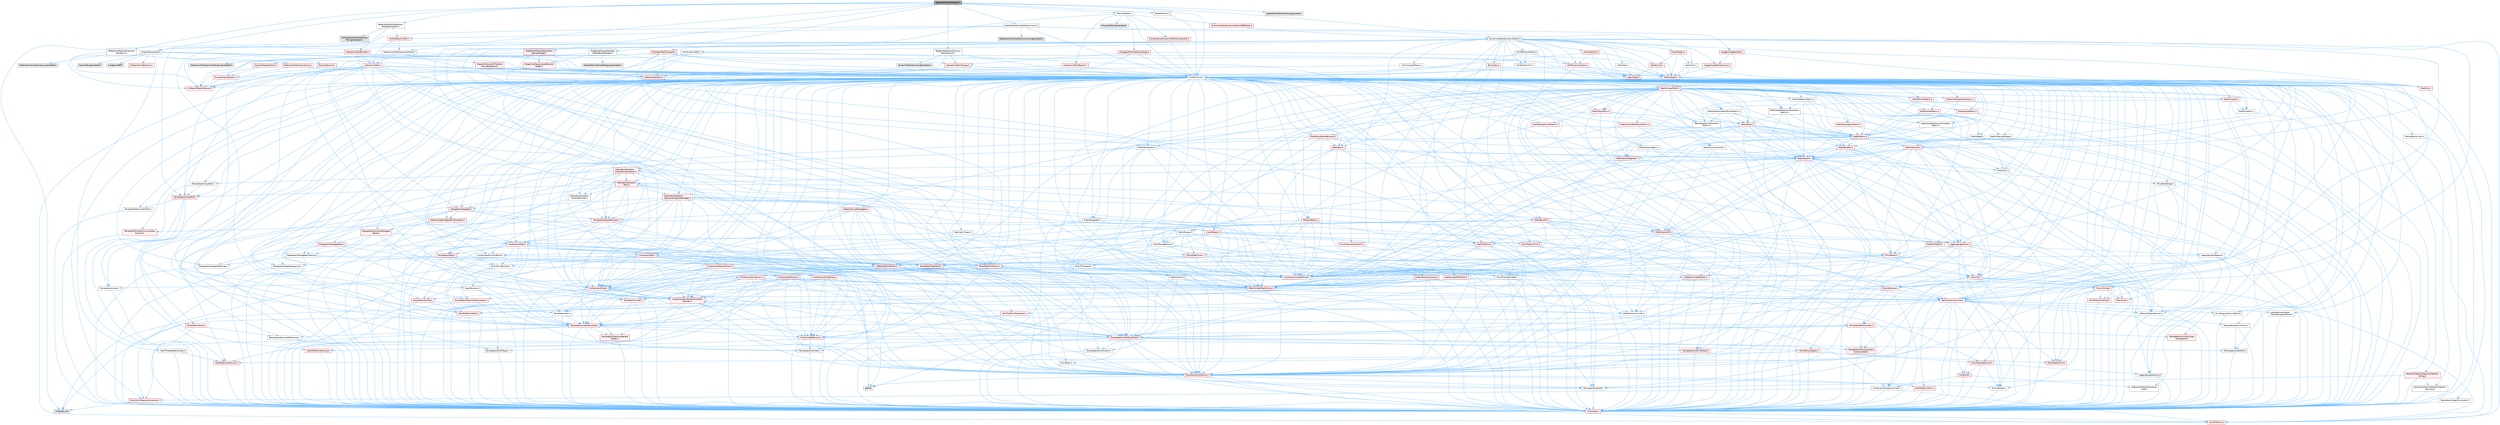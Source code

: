 digraph "BakeMeshAttributeTool.h"
{
 // INTERACTIVE_SVG=YES
 // LATEX_PDF_SIZE
  bgcolor="transparent";
  edge [fontname=Helvetica,fontsize=10,labelfontname=Helvetica,labelfontsize=10];
  node [fontname=Helvetica,fontsize=10,shape=box,height=0.2,width=0.4];
  Node1 [id="Node000001",label="BakeMeshAttributeTool.h",height=0.2,width=0.4,color="gray40", fillcolor="grey60", style="filled", fontcolor="black",tooltip=" "];
  Node1 -> Node2 [id="edge1_Node000001_Node000002",color="steelblue1",style="solid",tooltip=" "];
  Node2 [id="Node000002",label="BakeMeshAttributeToolCommon.h",height=0.2,width=0.4,color="grey40", fillcolor="white", style="filled",URL="$d8/d75/BakeMeshAttributeToolCommon_8h.html",tooltip=" "];
  Node2 -> Node3 [id="edge2_Node000002_Node000003",color="steelblue1",style="solid",tooltip=" "];
  Node3 [id="Node000003",label="CoreMinimal.h",height=0.2,width=0.4,color="grey40", fillcolor="white", style="filled",URL="$d7/d67/CoreMinimal_8h.html",tooltip=" "];
  Node3 -> Node4 [id="edge3_Node000003_Node000004",color="steelblue1",style="solid",tooltip=" "];
  Node4 [id="Node000004",label="CoreTypes.h",height=0.2,width=0.4,color="red", fillcolor="#FFF0F0", style="filled",URL="$dc/dec/CoreTypes_8h.html",tooltip=" "];
  Node4 -> Node5 [id="edge4_Node000004_Node000005",color="steelblue1",style="solid",tooltip=" "];
  Node5 [id="Node000005",label="HAL/Platform.h",height=0.2,width=0.4,color="red", fillcolor="#FFF0F0", style="filled",URL="$d9/dd0/Platform_8h.html",tooltip=" "];
  Node3 -> Node18 [id="edge5_Node000003_Node000018",color="steelblue1",style="solid",tooltip=" "];
  Node18 [id="Node000018",label="CoreFwd.h",height=0.2,width=0.4,color="red", fillcolor="#FFF0F0", style="filled",URL="$d1/d1e/CoreFwd_8h.html",tooltip=" "];
  Node18 -> Node4 [id="edge6_Node000018_Node000004",color="steelblue1",style="solid",tooltip=" "];
  Node18 -> Node19 [id="edge7_Node000018_Node000019",color="steelblue1",style="solid",tooltip=" "];
  Node19 [id="Node000019",label="Containers/ContainersFwd.h",height=0.2,width=0.4,color="grey40", fillcolor="white", style="filled",URL="$d4/d0a/ContainersFwd_8h.html",tooltip=" "];
  Node19 -> Node5 [id="edge8_Node000019_Node000005",color="steelblue1",style="solid",tooltip=" "];
  Node19 -> Node4 [id="edge9_Node000019_Node000004",color="steelblue1",style="solid",tooltip=" "];
  Node19 -> Node20 [id="edge10_Node000019_Node000020",color="steelblue1",style="solid",tooltip=" "];
  Node20 [id="Node000020",label="Traits/IsContiguousContainer.h",height=0.2,width=0.4,color="red", fillcolor="#FFF0F0", style="filled",URL="$d5/d3c/IsContiguousContainer_8h.html",tooltip=" "];
  Node20 -> Node4 [id="edge11_Node000020_Node000004",color="steelblue1",style="solid",tooltip=" "];
  Node20 -> Node22 [id="edge12_Node000020_Node000022",color="steelblue1",style="solid",tooltip=" "];
  Node22 [id="Node000022",label="initializer_list",height=0.2,width=0.4,color="grey60", fillcolor="#E0E0E0", style="filled",tooltip=" "];
  Node18 -> Node24 [id="edge13_Node000018_Node000024",color="steelblue1",style="solid",tooltip=" "];
  Node24 [id="Node000024",label="UObject/UObjectHierarchy\lFwd.h",height=0.2,width=0.4,color="grey40", fillcolor="white", style="filled",URL="$d3/d13/UObjectHierarchyFwd_8h.html",tooltip=" "];
  Node3 -> Node24 [id="edge14_Node000003_Node000024",color="steelblue1",style="solid",tooltip=" "];
  Node3 -> Node19 [id="edge15_Node000003_Node000019",color="steelblue1",style="solid",tooltip=" "];
  Node3 -> Node25 [id="edge16_Node000003_Node000025",color="steelblue1",style="solid",tooltip=" "];
  Node25 [id="Node000025",label="Misc/VarArgs.h",height=0.2,width=0.4,color="grey40", fillcolor="white", style="filled",URL="$d5/d6f/VarArgs_8h.html",tooltip=" "];
  Node25 -> Node4 [id="edge17_Node000025_Node000004",color="steelblue1",style="solid",tooltip=" "];
  Node3 -> Node26 [id="edge18_Node000003_Node000026",color="steelblue1",style="solid",tooltip=" "];
  Node26 [id="Node000026",label="Logging/LogVerbosity.h",height=0.2,width=0.4,color="grey40", fillcolor="white", style="filled",URL="$d2/d8f/LogVerbosity_8h.html",tooltip=" "];
  Node26 -> Node4 [id="edge19_Node000026_Node000004",color="steelblue1",style="solid",tooltip=" "];
  Node3 -> Node27 [id="edge20_Node000003_Node000027",color="steelblue1",style="solid",tooltip=" "];
  Node27 [id="Node000027",label="Misc/OutputDevice.h",height=0.2,width=0.4,color="red", fillcolor="#FFF0F0", style="filled",URL="$d7/d32/OutputDevice_8h.html",tooltip=" "];
  Node27 -> Node18 [id="edge21_Node000027_Node000018",color="steelblue1",style="solid",tooltip=" "];
  Node27 -> Node4 [id="edge22_Node000027_Node000004",color="steelblue1",style="solid",tooltip=" "];
  Node27 -> Node26 [id="edge23_Node000027_Node000026",color="steelblue1",style="solid",tooltip=" "];
  Node27 -> Node25 [id="edge24_Node000027_Node000025",color="steelblue1",style="solid",tooltip=" "];
  Node3 -> Node33 [id="edge25_Node000003_Node000033",color="steelblue1",style="solid",tooltip=" "];
  Node33 [id="Node000033",label="HAL/PlatformCrt.h",height=0.2,width=0.4,color="red", fillcolor="#FFF0F0", style="filled",URL="$d8/d75/PlatformCrt_8h.html",tooltip=" "];
  Node3 -> Node43 [id="edge26_Node000003_Node000043",color="steelblue1",style="solid",tooltip=" "];
  Node43 [id="Node000043",label="HAL/PlatformMisc.h",height=0.2,width=0.4,color="red", fillcolor="#FFF0F0", style="filled",URL="$d0/df5/PlatformMisc_8h.html",tooltip=" "];
  Node43 -> Node4 [id="edge27_Node000043_Node000004",color="steelblue1",style="solid",tooltip=" "];
  Node3 -> Node62 [id="edge28_Node000003_Node000062",color="steelblue1",style="solid",tooltip=" "];
  Node62 [id="Node000062",label="Misc/AssertionMacros.h",height=0.2,width=0.4,color="red", fillcolor="#FFF0F0", style="filled",URL="$d0/dfa/AssertionMacros_8h.html",tooltip=" "];
  Node62 -> Node4 [id="edge29_Node000062_Node000004",color="steelblue1",style="solid",tooltip=" "];
  Node62 -> Node5 [id="edge30_Node000062_Node000005",color="steelblue1",style="solid",tooltip=" "];
  Node62 -> Node43 [id="edge31_Node000062_Node000043",color="steelblue1",style="solid",tooltip=" "];
  Node62 -> Node63 [id="edge32_Node000062_Node000063",color="steelblue1",style="solid",tooltip=" "];
  Node63 [id="Node000063",label="Templates/EnableIf.h",height=0.2,width=0.4,color="grey40", fillcolor="white", style="filled",URL="$d7/d60/EnableIf_8h.html",tooltip=" "];
  Node63 -> Node4 [id="edge33_Node000063_Node000004",color="steelblue1",style="solid",tooltip=" "];
  Node62 -> Node25 [id="edge34_Node000062_Node000025",color="steelblue1",style="solid",tooltip=" "];
  Node62 -> Node70 [id="edge35_Node000062_Node000070",color="steelblue1",style="solid",tooltip=" "];
  Node70 [id="Node000070",label="atomic",height=0.2,width=0.4,color="grey60", fillcolor="#E0E0E0", style="filled",tooltip=" "];
  Node3 -> Node71 [id="edge36_Node000003_Node000071",color="steelblue1",style="solid",tooltip=" "];
  Node71 [id="Node000071",label="Templates/IsPointer.h",height=0.2,width=0.4,color="grey40", fillcolor="white", style="filled",URL="$d7/d05/IsPointer_8h.html",tooltip=" "];
  Node71 -> Node4 [id="edge37_Node000071_Node000004",color="steelblue1",style="solid",tooltip=" "];
  Node3 -> Node72 [id="edge38_Node000003_Node000072",color="steelblue1",style="solid",tooltip=" "];
  Node72 [id="Node000072",label="HAL/PlatformMemory.h",height=0.2,width=0.4,color="red", fillcolor="#FFF0F0", style="filled",URL="$de/d68/PlatformMemory_8h.html",tooltip=" "];
  Node72 -> Node4 [id="edge39_Node000072_Node000004",color="steelblue1",style="solid",tooltip=" "];
  Node3 -> Node55 [id="edge40_Node000003_Node000055",color="steelblue1",style="solid",tooltip=" "];
  Node55 [id="Node000055",label="HAL/PlatformAtomics.h",height=0.2,width=0.4,color="red", fillcolor="#FFF0F0", style="filled",URL="$d3/d36/PlatformAtomics_8h.html",tooltip=" "];
  Node55 -> Node4 [id="edge41_Node000055_Node000004",color="steelblue1",style="solid",tooltip=" "];
  Node3 -> Node77 [id="edge42_Node000003_Node000077",color="steelblue1",style="solid",tooltip=" "];
  Node77 [id="Node000077",label="Misc/Exec.h",height=0.2,width=0.4,color="grey40", fillcolor="white", style="filled",URL="$de/ddb/Exec_8h.html",tooltip=" "];
  Node77 -> Node4 [id="edge43_Node000077_Node000004",color="steelblue1",style="solid",tooltip=" "];
  Node77 -> Node62 [id="edge44_Node000077_Node000062",color="steelblue1",style="solid",tooltip=" "];
  Node3 -> Node78 [id="edge45_Node000003_Node000078",color="steelblue1",style="solid",tooltip=" "];
  Node78 [id="Node000078",label="HAL/MemoryBase.h",height=0.2,width=0.4,color="red", fillcolor="#FFF0F0", style="filled",URL="$d6/d9f/MemoryBase_8h.html",tooltip=" "];
  Node78 -> Node4 [id="edge46_Node000078_Node000004",color="steelblue1",style="solid",tooltip=" "];
  Node78 -> Node55 [id="edge47_Node000078_Node000055",color="steelblue1",style="solid",tooltip=" "];
  Node78 -> Node33 [id="edge48_Node000078_Node000033",color="steelblue1",style="solid",tooltip=" "];
  Node78 -> Node77 [id="edge49_Node000078_Node000077",color="steelblue1",style="solid",tooltip=" "];
  Node78 -> Node27 [id="edge50_Node000078_Node000027",color="steelblue1",style="solid",tooltip=" "];
  Node3 -> Node88 [id="edge51_Node000003_Node000088",color="steelblue1",style="solid",tooltip=" "];
  Node88 [id="Node000088",label="HAL/UnrealMemory.h",height=0.2,width=0.4,color="red", fillcolor="#FFF0F0", style="filled",URL="$d9/d96/UnrealMemory_8h.html",tooltip=" "];
  Node88 -> Node4 [id="edge52_Node000088_Node000004",color="steelblue1",style="solid",tooltip=" "];
  Node88 -> Node78 [id="edge53_Node000088_Node000078",color="steelblue1",style="solid",tooltip=" "];
  Node88 -> Node72 [id="edge54_Node000088_Node000072",color="steelblue1",style="solid",tooltip=" "];
  Node88 -> Node71 [id="edge55_Node000088_Node000071",color="steelblue1",style="solid",tooltip=" "];
  Node3 -> Node90 [id="edge56_Node000003_Node000090",color="steelblue1",style="solid",tooltip=" "];
  Node90 [id="Node000090",label="Templates/IsArithmetic.h",height=0.2,width=0.4,color="grey40", fillcolor="white", style="filled",URL="$d2/d5d/IsArithmetic_8h.html",tooltip=" "];
  Node90 -> Node4 [id="edge57_Node000090_Node000004",color="steelblue1",style="solid",tooltip=" "];
  Node3 -> Node84 [id="edge58_Node000003_Node000084",color="steelblue1",style="solid",tooltip=" "];
  Node84 [id="Node000084",label="Templates/AndOrNot.h",height=0.2,width=0.4,color="grey40", fillcolor="white", style="filled",URL="$db/d0a/AndOrNot_8h.html",tooltip=" "];
  Node84 -> Node4 [id="edge59_Node000084_Node000004",color="steelblue1",style="solid",tooltip=" "];
  Node3 -> Node91 [id="edge60_Node000003_Node000091",color="steelblue1",style="solid",tooltip=" "];
  Node91 [id="Node000091",label="Templates/IsPODType.h",height=0.2,width=0.4,color="grey40", fillcolor="white", style="filled",URL="$d7/db1/IsPODType_8h.html",tooltip=" "];
  Node91 -> Node4 [id="edge61_Node000091_Node000004",color="steelblue1",style="solid",tooltip=" "];
  Node3 -> Node92 [id="edge62_Node000003_Node000092",color="steelblue1",style="solid",tooltip=" "];
  Node92 [id="Node000092",label="Templates/IsUECoreType.h",height=0.2,width=0.4,color="red", fillcolor="#FFF0F0", style="filled",URL="$d1/db8/IsUECoreType_8h.html",tooltip=" "];
  Node92 -> Node4 [id="edge63_Node000092_Node000004",color="steelblue1",style="solid",tooltip=" "];
  Node3 -> Node85 [id="edge64_Node000003_Node000085",color="steelblue1",style="solid",tooltip=" "];
  Node85 [id="Node000085",label="Templates/IsTriviallyCopy\lConstructible.h",height=0.2,width=0.4,color="red", fillcolor="#FFF0F0", style="filled",URL="$d3/d78/IsTriviallyCopyConstructible_8h.html",tooltip=" "];
  Node85 -> Node4 [id="edge65_Node000085_Node000004",color="steelblue1",style="solid",tooltip=" "];
  Node3 -> Node93 [id="edge66_Node000003_Node000093",color="steelblue1",style="solid",tooltip=" "];
  Node93 [id="Node000093",label="Templates/UnrealTypeTraits.h",height=0.2,width=0.4,color="red", fillcolor="#FFF0F0", style="filled",URL="$d2/d2d/UnrealTypeTraits_8h.html",tooltip=" "];
  Node93 -> Node4 [id="edge67_Node000093_Node000004",color="steelblue1",style="solid",tooltip=" "];
  Node93 -> Node71 [id="edge68_Node000093_Node000071",color="steelblue1",style="solid",tooltip=" "];
  Node93 -> Node62 [id="edge69_Node000093_Node000062",color="steelblue1",style="solid",tooltip=" "];
  Node93 -> Node84 [id="edge70_Node000093_Node000084",color="steelblue1",style="solid",tooltip=" "];
  Node93 -> Node63 [id="edge71_Node000093_Node000063",color="steelblue1",style="solid",tooltip=" "];
  Node93 -> Node90 [id="edge72_Node000093_Node000090",color="steelblue1",style="solid",tooltip=" "];
  Node93 -> Node91 [id="edge73_Node000093_Node000091",color="steelblue1",style="solid",tooltip=" "];
  Node93 -> Node92 [id="edge74_Node000093_Node000092",color="steelblue1",style="solid",tooltip=" "];
  Node93 -> Node85 [id="edge75_Node000093_Node000085",color="steelblue1",style="solid",tooltip=" "];
  Node3 -> Node63 [id="edge76_Node000003_Node000063",color="steelblue1",style="solid",tooltip=" "];
  Node3 -> Node95 [id="edge77_Node000003_Node000095",color="steelblue1",style="solid",tooltip=" "];
  Node95 [id="Node000095",label="Templates/RemoveReference.h",height=0.2,width=0.4,color="grey40", fillcolor="white", style="filled",URL="$da/dbe/RemoveReference_8h.html",tooltip=" "];
  Node95 -> Node4 [id="edge78_Node000095_Node000004",color="steelblue1",style="solid",tooltip=" "];
  Node3 -> Node96 [id="edge79_Node000003_Node000096",color="steelblue1",style="solid",tooltip=" "];
  Node96 [id="Node000096",label="Templates/IntegralConstant.h",height=0.2,width=0.4,color="grey40", fillcolor="white", style="filled",URL="$db/d1b/IntegralConstant_8h.html",tooltip=" "];
  Node96 -> Node4 [id="edge80_Node000096_Node000004",color="steelblue1",style="solid",tooltip=" "];
  Node3 -> Node97 [id="edge81_Node000003_Node000097",color="steelblue1",style="solid",tooltip=" "];
  Node97 [id="Node000097",label="Templates/IsClass.h",height=0.2,width=0.4,color="grey40", fillcolor="white", style="filled",URL="$db/dcb/IsClass_8h.html",tooltip=" "];
  Node97 -> Node4 [id="edge82_Node000097_Node000004",color="steelblue1",style="solid",tooltip=" "];
  Node3 -> Node98 [id="edge83_Node000003_Node000098",color="steelblue1",style="solid",tooltip=" "];
  Node98 [id="Node000098",label="Templates/TypeCompatible\lBytes.h",height=0.2,width=0.4,color="red", fillcolor="#FFF0F0", style="filled",URL="$df/d0a/TypeCompatibleBytes_8h.html",tooltip=" "];
  Node98 -> Node4 [id="edge84_Node000098_Node000004",color="steelblue1",style="solid",tooltip=" "];
  Node3 -> Node20 [id="edge85_Node000003_Node000020",color="steelblue1",style="solid",tooltip=" "];
  Node3 -> Node99 [id="edge86_Node000003_Node000099",color="steelblue1",style="solid",tooltip=" "];
  Node99 [id="Node000099",label="Templates/UnrealTemplate.h",height=0.2,width=0.4,color="red", fillcolor="#FFF0F0", style="filled",URL="$d4/d24/UnrealTemplate_8h.html",tooltip=" "];
  Node99 -> Node4 [id="edge87_Node000099_Node000004",color="steelblue1",style="solid",tooltip=" "];
  Node99 -> Node71 [id="edge88_Node000099_Node000071",color="steelblue1",style="solid",tooltip=" "];
  Node99 -> Node88 [id="edge89_Node000099_Node000088",color="steelblue1",style="solid",tooltip=" "];
  Node99 -> Node93 [id="edge90_Node000099_Node000093",color="steelblue1",style="solid",tooltip=" "];
  Node99 -> Node95 [id="edge91_Node000099_Node000095",color="steelblue1",style="solid",tooltip=" "];
  Node99 -> Node98 [id="edge92_Node000099_Node000098",color="steelblue1",style="solid",tooltip=" "];
  Node99 -> Node20 [id="edge93_Node000099_Node000020",color="steelblue1",style="solid",tooltip=" "];
  Node3 -> Node48 [id="edge94_Node000003_Node000048",color="steelblue1",style="solid",tooltip=" "];
  Node48 [id="Node000048",label="Math/NumericLimits.h",height=0.2,width=0.4,color="grey40", fillcolor="white", style="filled",URL="$df/d1b/NumericLimits_8h.html",tooltip=" "];
  Node48 -> Node4 [id="edge95_Node000048_Node000004",color="steelblue1",style="solid",tooltip=" "];
  Node3 -> Node103 [id="edge96_Node000003_Node000103",color="steelblue1",style="solid",tooltip=" "];
  Node103 [id="Node000103",label="HAL/PlatformMath.h",height=0.2,width=0.4,color="red", fillcolor="#FFF0F0", style="filled",URL="$dc/d53/PlatformMath_8h.html",tooltip=" "];
  Node103 -> Node4 [id="edge97_Node000103_Node000004",color="steelblue1",style="solid",tooltip=" "];
  Node3 -> Node86 [id="edge98_Node000003_Node000086",color="steelblue1",style="solid",tooltip=" "];
  Node86 [id="Node000086",label="Templates/IsTriviallyCopy\lAssignable.h",height=0.2,width=0.4,color="red", fillcolor="#FFF0F0", style="filled",URL="$d2/df2/IsTriviallyCopyAssignable_8h.html",tooltip=" "];
  Node86 -> Node4 [id="edge99_Node000086_Node000004",color="steelblue1",style="solid",tooltip=" "];
  Node3 -> Node111 [id="edge100_Node000003_Node000111",color="steelblue1",style="solid",tooltip=" "];
  Node111 [id="Node000111",label="Templates/MemoryOps.h",height=0.2,width=0.4,color="red", fillcolor="#FFF0F0", style="filled",URL="$db/dea/MemoryOps_8h.html",tooltip=" "];
  Node111 -> Node4 [id="edge101_Node000111_Node000004",color="steelblue1",style="solid",tooltip=" "];
  Node111 -> Node88 [id="edge102_Node000111_Node000088",color="steelblue1",style="solid",tooltip=" "];
  Node111 -> Node86 [id="edge103_Node000111_Node000086",color="steelblue1",style="solid",tooltip=" "];
  Node111 -> Node85 [id="edge104_Node000111_Node000085",color="steelblue1",style="solid",tooltip=" "];
  Node111 -> Node93 [id="edge105_Node000111_Node000093",color="steelblue1",style="solid",tooltip=" "];
  Node3 -> Node112 [id="edge106_Node000003_Node000112",color="steelblue1",style="solid",tooltip=" "];
  Node112 [id="Node000112",label="Containers/ContainerAllocation\lPolicies.h",height=0.2,width=0.4,color="red", fillcolor="#FFF0F0", style="filled",URL="$d7/dff/ContainerAllocationPolicies_8h.html",tooltip=" "];
  Node112 -> Node4 [id="edge107_Node000112_Node000004",color="steelblue1",style="solid",tooltip=" "];
  Node112 -> Node112 [id="edge108_Node000112_Node000112",color="steelblue1",style="solid",tooltip=" "];
  Node112 -> Node103 [id="edge109_Node000112_Node000103",color="steelblue1",style="solid",tooltip=" "];
  Node112 -> Node88 [id="edge110_Node000112_Node000088",color="steelblue1",style="solid",tooltip=" "];
  Node112 -> Node48 [id="edge111_Node000112_Node000048",color="steelblue1",style="solid",tooltip=" "];
  Node112 -> Node62 [id="edge112_Node000112_Node000062",color="steelblue1",style="solid",tooltip=" "];
  Node112 -> Node111 [id="edge113_Node000112_Node000111",color="steelblue1",style="solid",tooltip=" "];
  Node112 -> Node98 [id="edge114_Node000112_Node000098",color="steelblue1",style="solid",tooltip=" "];
  Node3 -> Node115 [id="edge115_Node000003_Node000115",color="steelblue1",style="solid",tooltip=" "];
  Node115 [id="Node000115",label="Templates/IsEnumClass.h",height=0.2,width=0.4,color="grey40", fillcolor="white", style="filled",URL="$d7/d15/IsEnumClass_8h.html",tooltip=" "];
  Node115 -> Node4 [id="edge116_Node000115_Node000004",color="steelblue1",style="solid",tooltip=" "];
  Node115 -> Node84 [id="edge117_Node000115_Node000084",color="steelblue1",style="solid",tooltip=" "];
  Node3 -> Node116 [id="edge118_Node000003_Node000116",color="steelblue1",style="solid",tooltip=" "];
  Node116 [id="Node000116",label="HAL/PlatformProperties.h",height=0.2,width=0.4,color="red", fillcolor="#FFF0F0", style="filled",URL="$d9/db0/PlatformProperties_8h.html",tooltip=" "];
  Node116 -> Node4 [id="edge119_Node000116_Node000004",color="steelblue1",style="solid",tooltip=" "];
  Node3 -> Node119 [id="edge120_Node000003_Node000119",color="steelblue1",style="solid",tooltip=" "];
  Node119 [id="Node000119",label="Misc/EngineVersionBase.h",height=0.2,width=0.4,color="grey40", fillcolor="white", style="filled",URL="$d5/d2b/EngineVersionBase_8h.html",tooltip=" "];
  Node119 -> Node4 [id="edge121_Node000119_Node000004",color="steelblue1",style="solid",tooltip=" "];
  Node3 -> Node120 [id="edge122_Node000003_Node000120",color="steelblue1",style="solid",tooltip=" "];
  Node120 [id="Node000120",label="Internationalization\l/TextNamespaceFwd.h",height=0.2,width=0.4,color="grey40", fillcolor="white", style="filled",URL="$d8/d97/TextNamespaceFwd_8h.html",tooltip=" "];
  Node120 -> Node4 [id="edge123_Node000120_Node000004",color="steelblue1",style="solid",tooltip=" "];
  Node3 -> Node121 [id="edge124_Node000003_Node000121",color="steelblue1",style="solid",tooltip=" "];
  Node121 [id="Node000121",label="Serialization/Archive.h",height=0.2,width=0.4,color="red", fillcolor="#FFF0F0", style="filled",URL="$d7/d3b/Archive_8h.html",tooltip=" "];
  Node121 -> Node18 [id="edge125_Node000121_Node000018",color="steelblue1",style="solid",tooltip=" "];
  Node121 -> Node4 [id="edge126_Node000121_Node000004",color="steelblue1",style="solid",tooltip=" "];
  Node121 -> Node116 [id="edge127_Node000121_Node000116",color="steelblue1",style="solid",tooltip=" "];
  Node121 -> Node120 [id="edge128_Node000121_Node000120",color="steelblue1",style="solid",tooltip=" "];
  Node121 -> Node62 [id="edge129_Node000121_Node000062",color="steelblue1",style="solid",tooltip=" "];
  Node121 -> Node119 [id="edge130_Node000121_Node000119",color="steelblue1",style="solid",tooltip=" "];
  Node121 -> Node25 [id="edge131_Node000121_Node000025",color="steelblue1",style="solid",tooltip=" "];
  Node121 -> Node63 [id="edge132_Node000121_Node000063",color="steelblue1",style="solid",tooltip=" "];
  Node121 -> Node115 [id="edge133_Node000121_Node000115",color="steelblue1",style="solid",tooltip=" "];
  Node121 -> Node99 [id="edge134_Node000121_Node000099",color="steelblue1",style="solid",tooltip=" "];
  Node121 -> Node124 [id="edge135_Node000121_Node000124",color="steelblue1",style="solid",tooltip=" "];
  Node124 [id="Node000124",label="UObject/ObjectVersion.h",height=0.2,width=0.4,color="grey40", fillcolor="white", style="filled",URL="$da/d63/ObjectVersion_8h.html",tooltip=" "];
  Node124 -> Node4 [id="edge136_Node000124_Node000004",color="steelblue1",style="solid",tooltip=" "];
  Node3 -> Node125 [id="edge137_Node000003_Node000125",color="steelblue1",style="solid",tooltip=" "];
  Node125 [id="Node000125",label="Templates/Less.h",height=0.2,width=0.4,color="grey40", fillcolor="white", style="filled",URL="$de/dc8/Less_8h.html",tooltip=" "];
  Node125 -> Node4 [id="edge138_Node000125_Node000004",color="steelblue1",style="solid",tooltip=" "];
  Node125 -> Node99 [id="edge139_Node000125_Node000099",color="steelblue1",style="solid",tooltip=" "];
  Node3 -> Node126 [id="edge140_Node000003_Node000126",color="steelblue1",style="solid",tooltip=" "];
  Node126 [id="Node000126",label="Templates/Sorting.h",height=0.2,width=0.4,color="red", fillcolor="#FFF0F0", style="filled",URL="$d3/d9e/Sorting_8h.html",tooltip=" "];
  Node126 -> Node4 [id="edge141_Node000126_Node000004",color="steelblue1",style="solid",tooltip=" "];
  Node126 -> Node103 [id="edge142_Node000126_Node000103",color="steelblue1",style="solid",tooltip=" "];
  Node126 -> Node125 [id="edge143_Node000126_Node000125",color="steelblue1",style="solid",tooltip=" "];
  Node3 -> Node137 [id="edge144_Node000003_Node000137",color="steelblue1",style="solid",tooltip=" "];
  Node137 [id="Node000137",label="Misc/Char.h",height=0.2,width=0.4,color="red", fillcolor="#FFF0F0", style="filled",URL="$d0/d58/Char_8h.html",tooltip=" "];
  Node137 -> Node4 [id="edge145_Node000137_Node000004",color="steelblue1",style="solid",tooltip=" "];
  Node3 -> Node140 [id="edge146_Node000003_Node000140",color="steelblue1",style="solid",tooltip=" "];
  Node140 [id="Node000140",label="GenericPlatform/GenericPlatform\lStricmp.h",height=0.2,width=0.4,color="grey40", fillcolor="white", style="filled",URL="$d2/d86/GenericPlatformStricmp_8h.html",tooltip=" "];
  Node140 -> Node4 [id="edge147_Node000140_Node000004",color="steelblue1",style="solid",tooltip=" "];
  Node3 -> Node141 [id="edge148_Node000003_Node000141",color="steelblue1",style="solid",tooltip=" "];
  Node141 [id="Node000141",label="GenericPlatform/GenericPlatform\lString.h",height=0.2,width=0.4,color="red", fillcolor="#FFF0F0", style="filled",URL="$dd/d20/GenericPlatformString_8h.html",tooltip=" "];
  Node141 -> Node4 [id="edge149_Node000141_Node000004",color="steelblue1",style="solid",tooltip=" "];
  Node141 -> Node140 [id="edge150_Node000141_Node000140",color="steelblue1",style="solid",tooltip=" "];
  Node141 -> Node63 [id="edge151_Node000141_Node000063",color="steelblue1",style="solid",tooltip=" "];
  Node3 -> Node74 [id="edge152_Node000003_Node000074",color="steelblue1",style="solid",tooltip=" "];
  Node74 [id="Node000074",label="HAL/PlatformString.h",height=0.2,width=0.4,color="red", fillcolor="#FFF0F0", style="filled",URL="$db/db5/PlatformString_8h.html",tooltip=" "];
  Node74 -> Node4 [id="edge153_Node000074_Node000004",color="steelblue1",style="solid",tooltip=" "];
  Node3 -> Node144 [id="edge154_Node000003_Node000144",color="steelblue1",style="solid",tooltip=" "];
  Node144 [id="Node000144",label="Misc/CString.h",height=0.2,width=0.4,color="red", fillcolor="#FFF0F0", style="filled",URL="$d2/d49/CString_8h.html",tooltip=" "];
  Node144 -> Node4 [id="edge155_Node000144_Node000004",color="steelblue1",style="solid",tooltip=" "];
  Node144 -> Node33 [id="edge156_Node000144_Node000033",color="steelblue1",style="solid",tooltip=" "];
  Node144 -> Node74 [id="edge157_Node000144_Node000074",color="steelblue1",style="solid",tooltip=" "];
  Node144 -> Node62 [id="edge158_Node000144_Node000062",color="steelblue1",style="solid",tooltip=" "];
  Node144 -> Node137 [id="edge159_Node000144_Node000137",color="steelblue1",style="solid",tooltip=" "];
  Node144 -> Node25 [id="edge160_Node000144_Node000025",color="steelblue1",style="solid",tooltip=" "];
  Node3 -> Node145 [id="edge161_Node000003_Node000145",color="steelblue1",style="solid",tooltip=" "];
  Node145 [id="Node000145",label="Misc/Crc.h",height=0.2,width=0.4,color="red", fillcolor="#FFF0F0", style="filled",URL="$d4/dd2/Crc_8h.html",tooltip=" "];
  Node145 -> Node4 [id="edge162_Node000145_Node000004",color="steelblue1",style="solid",tooltip=" "];
  Node145 -> Node74 [id="edge163_Node000145_Node000074",color="steelblue1",style="solid",tooltip=" "];
  Node145 -> Node62 [id="edge164_Node000145_Node000062",color="steelblue1",style="solid",tooltip=" "];
  Node145 -> Node144 [id="edge165_Node000145_Node000144",color="steelblue1",style="solid",tooltip=" "];
  Node145 -> Node137 [id="edge166_Node000145_Node000137",color="steelblue1",style="solid",tooltip=" "];
  Node145 -> Node93 [id="edge167_Node000145_Node000093",color="steelblue1",style="solid",tooltip=" "];
  Node3 -> Node136 [id="edge168_Node000003_Node000136",color="steelblue1",style="solid",tooltip=" "];
  Node136 [id="Node000136",label="Math/UnrealMathUtility.h",height=0.2,width=0.4,color="red", fillcolor="#FFF0F0", style="filled",URL="$db/db8/UnrealMathUtility_8h.html",tooltip=" "];
  Node136 -> Node4 [id="edge169_Node000136_Node000004",color="steelblue1",style="solid",tooltip=" "];
  Node136 -> Node62 [id="edge170_Node000136_Node000062",color="steelblue1",style="solid",tooltip=" "];
  Node136 -> Node103 [id="edge171_Node000136_Node000103",color="steelblue1",style="solid",tooltip=" "];
  Node3 -> Node146 [id="edge172_Node000003_Node000146",color="steelblue1",style="solid",tooltip=" "];
  Node146 [id="Node000146",label="Containers/UnrealString.h",height=0.2,width=0.4,color="red", fillcolor="#FFF0F0", style="filled",URL="$d5/dba/UnrealString_8h.html",tooltip=" "];
  Node3 -> Node150 [id="edge173_Node000003_Node000150",color="steelblue1",style="solid",tooltip=" "];
  Node150 [id="Node000150",label="Containers/Array.h",height=0.2,width=0.4,color="red", fillcolor="#FFF0F0", style="filled",URL="$df/dd0/Array_8h.html",tooltip=" "];
  Node150 -> Node4 [id="edge174_Node000150_Node000004",color="steelblue1",style="solid",tooltip=" "];
  Node150 -> Node62 [id="edge175_Node000150_Node000062",color="steelblue1",style="solid",tooltip=" "];
  Node150 -> Node88 [id="edge176_Node000150_Node000088",color="steelblue1",style="solid",tooltip=" "];
  Node150 -> Node93 [id="edge177_Node000150_Node000093",color="steelblue1",style="solid",tooltip=" "];
  Node150 -> Node99 [id="edge178_Node000150_Node000099",color="steelblue1",style="solid",tooltip=" "];
  Node150 -> Node112 [id="edge179_Node000150_Node000112",color="steelblue1",style="solid",tooltip=" "];
  Node150 -> Node121 [id="edge180_Node000150_Node000121",color="steelblue1",style="solid",tooltip=" "];
  Node150 -> Node129 [id="edge181_Node000150_Node000129",color="steelblue1",style="solid",tooltip=" "];
  Node129 [id="Node000129",label="Templates/Invoke.h",height=0.2,width=0.4,color="red", fillcolor="#FFF0F0", style="filled",URL="$d7/deb/Invoke_8h.html",tooltip=" "];
  Node129 -> Node4 [id="edge182_Node000129_Node000004",color="steelblue1",style="solid",tooltip=" "];
  Node129 -> Node99 [id="edge183_Node000129_Node000099",color="steelblue1",style="solid",tooltip=" "];
  Node150 -> Node125 [id="edge184_Node000150_Node000125",color="steelblue1",style="solid",tooltip=" "];
  Node150 -> Node126 [id="edge185_Node000150_Node000126",color="steelblue1",style="solid",tooltip=" "];
  Node150 -> Node173 [id="edge186_Node000150_Node000173",color="steelblue1",style="solid",tooltip=" "];
  Node173 [id="Node000173",label="Templates/AlignmentTemplates.h",height=0.2,width=0.4,color="red", fillcolor="#FFF0F0", style="filled",URL="$dd/d32/AlignmentTemplates_8h.html",tooltip=" "];
  Node173 -> Node4 [id="edge187_Node000173_Node000004",color="steelblue1",style="solid",tooltip=" "];
  Node173 -> Node71 [id="edge188_Node000173_Node000071",color="steelblue1",style="solid",tooltip=" "];
  Node3 -> Node174 [id="edge189_Node000003_Node000174",color="steelblue1",style="solid",tooltip=" "];
  Node174 [id="Node000174",label="Misc/FrameNumber.h",height=0.2,width=0.4,color="grey40", fillcolor="white", style="filled",URL="$dd/dbd/FrameNumber_8h.html",tooltip=" "];
  Node174 -> Node4 [id="edge190_Node000174_Node000004",color="steelblue1",style="solid",tooltip=" "];
  Node174 -> Node48 [id="edge191_Node000174_Node000048",color="steelblue1",style="solid",tooltip=" "];
  Node174 -> Node136 [id="edge192_Node000174_Node000136",color="steelblue1",style="solid",tooltip=" "];
  Node174 -> Node63 [id="edge193_Node000174_Node000063",color="steelblue1",style="solid",tooltip=" "];
  Node174 -> Node93 [id="edge194_Node000174_Node000093",color="steelblue1",style="solid",tooltip=" "];
  Node3 -> Node175 [id="edge195_Node000003_Node000175",color="steelblue1",style="solid",tooltip=" "];
  Node175 [id="Node000175",label="Misc/Timespan.h",height=0.2,width=0.4,color="grey40", fillcolor="white", style="filled",URL="$da/dd9/Timespan_8h.html",tooltip=" "];
  Node175 -> Node4 [id="edge196_Node000175_Node000004",color="steelblue1",style="solid",tooltip=" "];
  Node175 -> Node176 [id="edge197_Node000175_Node000176",color="steelblue1",style="solid",tooltip=" "];
  Node176 [id="Node000176",label="Math/Interval.h",height=0.2,width=0.4,color="grey40", fillcolor="white", style="filled",URL="$d1/d55/Interval_8h.html",tooltip=" "];
  Node176 -> Node4 [id="edge198_Node000176_Node000004",color="steelblue1",style="solid",tooltip=" "];
  Node176 -> Node90 [id="edge199_Node000176_Node000090",color="steelblue1",style="solid",tooltip=" "];
  Node176 -> Node93 [id="edge200_Node000176_Node000093",color="steelblue1",style="solid",tooltip=" "];
  Node176 -> Node48 [id="edge201_Node000176_Node000048",color="steelblue1",style="solid",tooltip=" "];
  Node176 -> Node136 [id="edge202_Node000176_Node000136",color="steelblue1",style="solid",tooltip=" "];
  Node175 -> Node136 [id="edge203_Node000175_Node000136",color="steelblue1",style="solid",tooltip=" "];
  Node175 -> Node62 [id="edge204_Node000175_Node000062",color="steelblue1",style="solid",tooltip=" "];
  Node3 -> Node177 [id="edge205_Node000003_Node000177",color="steelblue1",style="solid",tooltip=" "];
  Node177 [id="Node000177",label="Containers/StringConv.h",height=0.2,width=0.4,color="red", fillcolor="#FFF0F0", style="filled",URL="$d3/ddf/StringConv_8h.html",tooltip=" "];
  Node177 -> Node4 [id="edge206_Node000177_Node000004",color="steelblue1",style="solid",tooltip=" "];
  Node177 -> Node62 [id="edge207_Node000177_Node000062",color="steelblue1",style="solid",tooltip=" "];
  Node177 -> Node112 [id="edge208_Node000177_Node000112",color="steelblue1",style="solid",tooltip=" "];
  Node177 -> Node150 [id="edge209_Node000177_Node000150",color="steelblue1",style="solid",tooltip=" "];
  Node177 -> Node144 [id="edge210_Node000177_Node000144",color="steelblue1",style="solid",tooltip=" "];
  Node177 -> Node178 [id="edge211_Node000177_Node000178",color="steelblue1",style="solid",tooltip=" "];
  Node178 [id="Node000178",label="Templates/IsArray.h",height=0.2,width=0.4,color="grey40", fillcolor="white", style="filled",URL="$d8/d8d/IsArray_8h.html",tooltip=" "];
  Node178 -> Node4 [id="edge212_Node000178_Node000004",color="steelblue1",style="solid",tooltip=" "];
  Node177 -> Node99 [id="edge213_Node000177_Node000099",color="steelblue1",style="solid",tooltip=" "];
  Node177 -> Node93 [id="edge214_Node000177_Node000093",color="steelblue1",style="solid",tooltip=" "];
  Node177 -> Node20 [id="edge215_Node000177_Node000020",color="steelblue1",style="solid",tooltip=" "];
  Node3 -> Node179 [id="edge216_Node000003_Node000179",color="steelblue1",style="solid",tooltip=" "];
  Node179 [id="Node000179",label="UObject/UnrealNames.h",height=0.2,width=0.4,color="red", fillcolor="#FFF0F0", style="filled",URL="$d8/db1/UnrealNames_8h.html",tooltip=" "];
  Node179 -> Node4 [id="edge217_Node000179_Node000004",color="steelblue1",style="solid",tooltip=" "];
  Node3 -> Node181 [id="edge218_Node000003_Node000181",color="steelblue1",style="solid",tooltip=" "];
  Node181 [id="Node000181",label="UObject/NameTypes.h",height=0.2,width=0.4,color="red", fillcolor="#FFF0F0", style="filled",URL="$d6/d35/NameTypes_8h.html",tooltip=" "];
  Node181 -> Node4 [id="edge219_Node000181_Node000004",color="steelblue1",style="solid",tooltip=" "];
  Node181 -> Node62 [id="edge220_Node000181_Node000062",color="steelblue1",style="solid",tooltip=" "];
  Node181 -> Node88 [id="edge221_Node000181_Node000088",color="steelblue1",style="solid",tooltip=" "];
  Node181 -> Node93 [id="edge222_Node000181_Node000093",color="steelblue1",style="solid",tooltip=" "];
  Node181 -> Node99 [id="edge223_Node000181_Node000099",color="steelblue1",style="solid",tooltip=" "];
  Node181 -> Node146 [id="edge224_Node000181_Node000146",color="steelblue1",style="solid",tooltip=" "];
  Node181 -> Node177 [id="edge225_Node000181_Node000177",color="steelblue1",style="solid",tooltip=" "];
  Node181 -> Node179 [id="edge226_Node000181_Node000179",color="steelblue1",style="solid",tooltip=" "];
  Node3 -> Node189 [id="edge227_Node000003_Node000189",color="steelblue1",style="solid",tooltip=" "];
  Node189 [id="Node000189",label="Misc/Parse.h",height=0.2,width=0.4,color="red", fillcolor="#FFF0F0", style="filled",URL="$dc/d71/Parse_8h.html",tooltip=" "];
  Node189 -> Node146 [id="edge228_Node000189_Node000146",color="steelblue1",style="solid",tooltip=" "];
  Node189 -> Node4 [id="edge229_Node000189_Node000004",color="steelblue1",style="solid",tooltip=" "];
  Node189 -> Node33 [id="edge230_Node000189_Node000033",color="steelblue1",style="solid",tooltip=" "];
  Node189 -> Node190 [id="edge231_Node000189_Node000190",color="steelblue1",style="solid",tooltip=" "];
  Node190 [id="Node000190",label="Templates/Function.h",height=0.2,width=0.4,color="red", fillcolor="#FFF0F0", style="filled",URL="$df/df5/Function_8h.html",tooltip=" "];
  Node190 -> Node4 [id="edge232_Node000190_Node000004",color="steelblue1",style="solid",tooltip=" "];
  Node190 -> Node62 [id="edge233_Node000190_Node000062",color="steelblue1",style="solid",tooltip=" "];
  Node190 -> Node88 [id="edge234_Node000190_Node000088",color="steelblue1",style="solid",tooltip=" "];
  Node190 -> Node93 [id="edge235_Node000190_Node000093",color="steelblue1",style="solid",tooltip=" "];
  Node190 -> Node129 [id="edge236_Node000190_Node000129",color="steelblue1",style="solid",tooltip=" "];
  Node190 -> Node99 [id="edge237_Node000190_Node000099",color="steelblue1",style="solid",tooltip=" "];
  Node190 -> Node136 [id="edge238_Node000190_Node000136",color="steelblue1",style="solid",tooltip=" "];
  Node3 -> Node173 [id="edge239_Node000003_Node000173",color="steelblue1",style="solid",tooltip=" "];
  Node3 -> Node192 [id="edge240_Node000003_Node000192",color="steelblue1",style="solid",tooltip=" "];
  Node192 [id="Node000192",label="Misc/StructBuilder.h",height=0.2,width=0.4,color="grey40", fillcolor="white", style="filled",URL="$d9/db3/StructBuilder_8h.html",tooltip=" "];
  Node192 -> Node4 [id="edge241_Node000192_Node000004",color="steelblue1",style="solid",tooltip=" "];
  Node192 -> Node136 [id="edge242_Node000192_Node000136",color="steelblue1",style="solid",tooltip=" "];
  Node192 -> Node173 [id="edge243_Node000192_Node000173",color="steelblue1",style="solid",tooltip=" "];
  Node3 -> Node105 [id="edge244_Node000003_Node000105",color="steelblue1",style="solid",tooltip=" "];
  Node105 [id="Node000105",label="Templates/Decay.h",height=0.2,width=0.4,color="red", fillcolor="#FFF0F0", style="filled",URL="$dd/d0f/Decay_8h.html",tooltip=" "];
  Node105 -> Node4 [id="edge245_Node000105_Node000004",color="steelblue1",style="solid",tooltip=" "];
  Node105 -> Node95 [id="edge246_Node000105_Node000095",color="steelblue1",style="solid",tooltip=" "];
  Node3 -> Node193 [id="edge247_Node000003_Node000193",color="steelblue1",style="solid",tooltip=" "];
  Node193 [id="Node000193",label="Templates/PointerIsConvertible\lFromTo.h",height=0.2,width=0.4,color="red", fillcolor="#FFF0F0", style="filled",URL="$d6/d65/PointerIsConvertibleFromTo_8h.html",tooltip=" "];
  Node193 -> Node4 [id="edge248_Node000193_Node000004",color="steelblue1",style="solid",tooltip=" "];
  Node3 -> Node129 [id="edge249_Node000003_Node000129",color="steelblue1",style="solid",tooltip=" "];
  Node3 -> Node190 [id="edge250_Node000003_Node000190",color="steelblue1",style="solid",tooltip=" "];
  Node3 -> Node162 [id="edge251_Node000003_Node000162",color="steelblue1",style="solid",tooltip=" "];
  Node162 [id="Node000162",label="Templates/TypeHash.h",height=0.2,width=0.4,color="red", fillcolor="#FFF0F0", style="filled",URL="$d1/d62/TypeHash_8h.html",tooltip=" "];
  Node162 -> Node4 [id="edge252_Node000162_Node000004",color="steelblue1",style="solid",tooltip=" "];
  Node162 -> Node145 [id="edge253_Node000162_Node000145",color="steelblue1",style="solid",tooltip=" "];
  Node3 -> Node194 [id="edge254_Node000003_Node000194",color="steelblue1",style="solid",tooltip=" "];
  Node194 [id="Node000194",label="Containers/ScriptArray.h",height=0.2,width=0.4,color="red", fillcolor="#FFF0F0", style="filled",URL="$dc/daf/ScriptArray_8h.html",tooltip=" "];
  Node194 -> Node4 [id="edge255_Node000194_Node000004",color="steelblue1",style="solid",tooltip=" "];
  Node194 -> Node62 [id="edge256_Node000194_Node000062",color="steelblue1",style="solid",tooltip=" "];
  Node194 -> Node88 [id="edge257_Node000194_Node000088",color="steelblue1",style="solid",tooltip=" "];
  Node194 -> Node112 [id="edge258_Node000194_Node000112",color="steelblue1",style="solid",tooltip=" "];
  Node194 -> Node150 [id="edge259_Node000194_Node000150",color="steelblue1",style="solid",tooltip=" "];
  Node194 -> Node22 [id="edge260_Node000194_Node000022",color="steelblue1",style="solid",tooltip=" "];
  Node3 -> Node195 [id="edge261_Node000003_Node000195",color="steelblue1",style="solid",tooltip=" "];
  Node195 [id="Node000195",label="Containers/BitArray.h",height=0.2,width=0.4,color="red", fillcolor="#FFF0F0", style="filled",URL="$d1/de4/BitArray_8h.html",tooltip=" "];
  Node195 -> Node112 [id="edge262_Node000195_Node000112",color="steelblue1",style="solid",tooltip=" "];
  Node195 -> Node4 [id="edge263_Node000195_Node000004",color="steelblue1",style="solid",tooltip=" "];
  Node195 -> Node55 [id="edge264_Node000195_Node000055",color="steelblue1",style="solid",tooltip=" "];
  Node195 -> Node88 [id="edge265_Node000195_Node000088",color="steelblue1",style="solid",tooltip=" "];
  Node195 -> Node136 [id="edge266_Node000195_Node000136",color="steelblue1",style="solid",tooltip=" "];
  Node195 -> Node62 [id="edge267_Node000195_Node000062",color="steelblue1",style="solid",tooltip=" "];
  Node195 -> Node121 [id="edge268_Node000195_Node000121",color="steelblue1",style="solid",tooltip=" "];
  Node195 -> Node63 [id="edge269_Node000195_Node000063",color="steelblue1",style="solid",tooltip=" "];
  Node195 -> Node129 [id="edge270_Node000195_Node000129",color="steelblue1",style="solid",tooltip=" "];
  Node195 -> Node99 [id="edge271_Node000195_Node000099",color="steelblue1",style="solid",tooltip=" "];
  Node195 -> Node93 [id="edge272_Node000195_Node000093",color="steelblue1",style="solid",tooltip=" "];
  Node3 -> Node196 [id="edge273_Node000003_Node000196",color="steelblue1",style="solid",tooltip=" "];
  Node196 [id="Node000196",label="Containers/SparseArray.h",height=0.2,width=0.4,color="red", fillcolor="#FFF0F0", style="filled",URL="$d5/dbf/SparseArray_8h.html",tooltip=" "];
  Node196 -> Node4 [id="edge274_Node000196_Node000004",color="steelblue1",style="solid",tooltip=" "];
  Node196 -> Node62 [id="edge275_Node000196_Node000062",color="steelblue1",style="solid",tooltip=" "];
  Node196 -> Node88 [id="edge276_Node000196_Node000088",color="steelblue1",style="solid",tooltip=" "];
  Node196 -> Node93 [id="edge277_Node000196_Node000093",color="steelblue1",style="solid",tooltip=" "];
  Node196 -> Node99 [id="edge278_Node000196_Node000099",color="steelblue1",style="solid",tooltip=" "];
  Node196 -> Node112 [id="edge279_Node000196_Node000112",color="steelblue1",style="solid",tooltip=" "];
  Node196 -> Node125 [id="edge280_Node000196_Node000125",color="steelblue1",style="solid",tooltip=" "];
  Node196 -> Node150 [id="edge281_Node000196_Node000150",color="steelblue1",style="solid",tooltip=" "];
  Node196 -> Node136 [id="edge282_Node000196_Node000136",color="steelblue1",style="solid",tooltip=" "];
  Node196 -> Node194 [id="edge283_Node000196_Node000194",color="steelblue1",style="solid",tooltip=" "];
  Node196 -> Node195 [id="edge284_Node000196_Node000195",color="steelblue1",style="solid",tooltip=" "];
  Node196 -> Node146 [id="edge285_Node000196_Node000146",color="steelblue1",style="solid",tooltip=" "];
  Node3 -> Node212 [id="edge286_Node000003_Node000212",color="steelblue1",style="solid",tooltip=" "];
  Node212 [id="Node000212",label="Containers/Set.h",height=0.2,width=0.4,color="red", fillcolor="#FFF0F0", style="filled",URL="$d4/d45/Set_8h.html",tooltip=" "];
  Node212 -> Node112 [id="edge287_Node000212_Node000112",color="steelblue1",style="solid",tooltip=" "];
  Node212 -> Node196 [id="edge288_Node000212_Node000196",color="steelblue1",style="solid",tooltip=" "];
  Node212 -> Node19 [id="edge289_Node000212_Node000019",color="steelblue1",style="solid",tooltip=" "];
  Node212 -> Node136 [id="edge290_Node000212_Node000136",color="steelblue1",style="solid",tooltip=" "];
  Node212 -> Node62 [id="edge291_Node000212_Node000062",color="steelblue1",style="solid",tooltip=" "];
  Node212 -> Node192 [id="edge292_Node000212_Node000192",color="steelblue1",style="solid",tooltip=" "];
  Node212 -> Node190 [id="edge293_Node000212_Node000190",color="steelblue1",style="solid",tooltip=" "];
  Node212 -> Node126 [id="edge294_Node000212_Node000126",color="steelblue1",style="solid",tooltip=" "];
  Node212 -> Node162 [id="edge295_Node000212_Node000162",color="steelblue1",style="solid",tooltip=" "];
  Node212 -> Node99 [id="edge296_Node000212_Node000099",color="steelblue1",style="solid",tooltip=" "];
  Node212 -> Node22 [id="edge297_Node000212_Node000022",color="steelblue1",style="solid",tooltip=" "];
  Node3 -> Node215 [id="edge298_Node000003_Node000215",color="steelblue1",style="solid",tooltip=" "];
  Node215 [id="Node000215",label="Algo/Reverse.h",height=0.2,width=0.4,color="grey40", fillcolor="white", style="filled",URL="$d5/d93/Reverse_8h.html",tooltip=" "];
  Node215 -> Node4 [id="edge299_Node000215_Node000004",color="steelblue1",style="solid",tooltip=" "];
  Node215 -> Node99 [id="edge300_Node000215_Node000099",color="steelblue1",style="solid",tooltip=" "];
  Node3 -> Node216 [id="edge301_Node000003_Node000216",color="steelblue1",style="solid",tooltip=" "];
  Node216 [id="Node000216",label="Containers/Map.h",height=0.2,width=0.4,color="red", fillcolor="#FFF0F0", style="filled",URL="$df/d79/Map_8h.html",tooltip=" "];
  Node216 -> Node4 [id="edge302_Node000216_Node000004",color="steelblue1",style="solid",tooltip=" "];
  Node216 -> Node215 [id="edge303_Node000216_Node000215",color="steelblue1",style="solid",tooltip=" "];
  Node216 -> Node212 [id="edge304_Node000216_Node000212",color="steelblue1",style="solid",tooltip=" "];
  Node216 -> Node146 [id="edge305_Node000216_Node000146",color="steelblue1",style="solid",tooltip=" "];
  Node216 -> Node62 [id="edge306_Node000216_Node000062",color="steelblue1",style="solid",tooltip=" "];
  Node216 -> Node192 [id="edge307_Node000216_Node000192",color="steelblue1",style="solid",tooltip=" "];
  Node216 -> Node190 [id="edge308_Node000216_Node000190",color="steelblue1",style="solid",tooltip=" "];
  Node216 -> Node126 [id="edge309_Node000216_Node000126",color="steelblue1",style="solid",tooltip=" "];
  Node216 -> Node217 [id="edge310_Node000216_Node000217",color="steelblue1",style="solid",tooltip=" "];
  Node217 [id="Node000217",label="Templates/Tuple.h",height=0.2,width=0.4,color="red", fillcolor="#FFF0F0", style="filled",URL="$d2/d4f/Tuple_8h.html",tooltip=" "];
  Node217 -> Node4 [id="edge311_Node000217_Node000004",color="steelblue1",style="solid",tooltip=" "];
  Node217 -> Node99 [id="edge312_Node000217_Node000099",color="steelblue1",style="solid",tooltip=" "];
  Node217 -> Node218 [id="edge313_Node000217_Node000218",color="steelblue1",style="solid",tooltip=" "];
  Node218 [id="Node000218",label="Delegates/IntegerSequence.h",height=0.2,width=0.4,color="grey40", fillcolor="white", style="filled",URL="$d2/dcc/IntegerSequence_8h.html",tooltip=" "];
  Node218 -> Node4 [id="edge314_Node000218_Node000004",color="steelblue1",style="solid",tooltip=" "];
  Node217 -> Node129 [id="edge315_Node000217_Node000129",color="steelblue1",style="solid",tooltip=" "];
  Node217 -> Node162 [id="edge316_Node000217_Node000162",color="steelblue1",style="solid",tooltip=" "];
  Node216 -> Node99 [id="edge317_Node000216_Node000099",color="steelblue1",style="solid",tooltip=" "];
  Node216 -> Node93 [id="edge318_Node000216_Node000093",color="steelblue1",style="solid",tooltip=" "];
  Node3 -> Node220 [id="edge319_Node000003_Node000220",color="steelblue1",style="solid",tooltip=" "];
  Node220 [id="Node000220",label="Math/IntPoint.h",height=0.2,width=0.4,color="red", fillcolor="#FFF0F0", style="filled",URL="$d3/df7/IntPoint_8h.html",tooltip=" "];
  Node220 -> Node4 [id="edge320_Node000220_Node000004",color="steelblue1",style="solid",tooltip=" "];
  Node220 -> Node62 [id="edge321_Node000220_Node000062",color="steelblue1",style="solid",tooltip=" "];
  Node220 -> Node189 [id="edge322_Node000220_Node000189",color="steelblue1",style="solid",tooltip=" "];
  Node220 -> Node136 [id="edge323_Node000220_Node000136",color="steelblue1",style="solid",tooltip=" "];
  Node220 -> Node146 [id="edge324_Node000220_Node000146",color="steelblue1",style="solid",tooltip=" "];
  Node220 -> Node162 [id="edge325_Node000220_Node000162",color="steelblue1",style="solid",tooltip=" "];
  Node3 -> Node222 [id="edge326_Node000003_Node000222",color="steelblue1",style="solid",tooltip=" "];
  Node222 [id="Node000222",label="Math/IntVector.h",height=0.2,width=0.4,color="red", fillcolor="#FFF0F0", style="filled",URL="$d7/d44/IntVector_8h.html",tooltip=" "];
  Node222 -> Node4 [id="edge327_Node000222_Node000004",color="steelblue1",style="solid",tooltip=" "];
  Node222 -> Node145 [id="edge328_Node000222_Node000145",color="steelblue1",style="solid",tooltip=" "];
  Node222 -> Node189 [id="edge329_Node000222_Node000189",color="steelblue1",style="solid",tooltip=" "];
  Node222 -> Node136 [id="edge330_Node000222_Node000136",color="steelblue1",style="solid",tooltip=" "];
  Node222 -> Node146 [id="edge331_Node000222_Node000146",color="steelblue1",style="solid",tooltip=" "];
  Node3 -> Node223 [id="edge332_Node000003_Node000223",color="steelblue1",style="solid",tooltip=" "];
  Node223 [id="Node000223",label="Logging/LogCategory.h",height=0.2,width=0.4,color="grey40", fillcolor="white", style="filled",URL="$d9/d36/LogCategory_8h.html",tooltip=" "];
  Node223 -> Node4 [id="edge333_Node000223_Node000004",color="steelblue1",style="solid",tooltip=" "];
  Node223 -> Node26 [id="edge334_Node000223_Node000026",color="steelblue1",style="solid",tooltip=" "];
  Node223 -> Node181 [id="edge335_Node000223_Node000181",color="steelblue1",style="solid",tooltip=" "];
  Node3 -> Node224 [id="edge336_Node000003_Node000224",color="steelblue1",style="solid",tooltip=" "];
  Node224 [id="Node000224",label="Logging/LogMacros.h",height=0.2,width=0.4,color="red", fillcolor="#FFF0F0", style="filled",URL="$d0/d16/LogMacros_8h.html",tooltip=" "];
  Node224 -> Node146 [id="edge337_Node000224_Node000146",color="steelblue1",style="solid",tooltip=" "];
  Node224 -> Node4 [id="edge338_Node000224_Node000004",color="steelblue1",style="solid",tooltip=" "];
  Node224 -> Node223 [id="edge339_Node000224_Node000223",color="steelblue1",style="solid",tooltip=" "];
  Node224 -> Node26 [id="edge340_Node000224_Node000026",color="steelblue1",style="solid",tooltip=" "];
  Node224 -> Node62 [id="edge341_Node000224_Node000062",color="steelblue1",style="solid",tooltip=" "];
  Node224 -> Node25 [id="edge342_Node000224_Node000025",color="steelblue1",style="solid",tooltip=" "];
  Node224 -> Node63 [id="edge343_Node000224_Node000063",color="steelblue1",style="solid",tooltip=" "];
  Node3 -> Node227 [id="edge344_Node000003_Node000227",color="steelblue1",style="solid",tooltip=" "];
  Node227 [id="Node000227",label="Math/Vector2D.h",height=0.2,width=0.4,color="red", fillcolor="#FFF0F0", style="filled",URL="$d3/db0/Vector2D_8h.html",tooltip=" "];
  Node227 -> Node4 [id="edge345_Node000227_Node000004",color="steelblue1",style="solid",tooltip=" "];
  Node227 -> Node62 [id="edge346_Node000227_Node000062",color="steelblue1",style="solid",tooltip=" "];
  Node227 -> Node145 [id="edge347_Node000227_Node000145",color="steelblue1",style="solid",tooltip=" "];
  Node227 -> Node136 [id="edge348_Node000227_Node000136",color="steelblue1",style="solid",tooltip=" "];
  Node227 -> Node146 [id="edge349_Node000227_Node000146",color="steelblue1",style="solid",tooltip=" "];
  Node227 -> Node189 [id="edge350_Node000227_Node000189",color="steelblue1",style="solid",tooltip=" "];
  Node227 -> Node220 [id="edge351_Node000227_Node000220",color="steelblue1",style="solid",tooltip=" "];
  Node227 -> Node224 [id="edge352_Node000227_Node000224",color="steelblue1",style="solid",tooltip=" "];
  Node3 -> Node231 [id="edge353_Node000003_Node000231",color="steelblue1",style="solid",tooltip=" "];
  Node231 [id="Node000231",label="Math/IntRect.h",height=0.2,width=0.4,color="red", fillcolor="#FFF0F0", style="filled",URL="$d7/d53/IntRect_8h.html",tooltip=" "];
  Node231 -> Node4 [id="edge354_Node000231_Node000004",color="steelblue1",style="solid",tooltip=" "];
  Node231 -> Node136 [id="edge355_Node000231_Node000136",color="steelblue1",style="solid",tooltip=" "];
  Node231 -> Node146 [id="edge356_Node000231_Node000146",color="steelblue1",style="solid",tooltip=" "];
  Node231 -> Node220 [id="edge357_Node000231_Node000220",color="steelblue1",style="solid",tooltip=" "];
  Node231 -> Node227 [id="edge358_Node000231_Node000227",color="steelblue1",style="solid",tooltip=" "];
  Node3 -> Node232 [id="edge359_Node000003_Node000232",color="steelblue1",style="solid",tooltip=" "];
  Node232 [id="Node000232",label="Misc/ByteSwap.h",height=0.2,width=0.4,color="grey40", fillcolor="white", style="filled",URL="$dc/dd7/ByteSwap_8h.html",tooltip=" "];
  Node232 -> Node4 [id="edge360_Node000232_Node000004",color="steelblue1",style="solid",tooltip=" "];
  Node232 -> Node33 [id="edge361_Node000232_Node000033",color="steelblue1",style="solid",tooltip=" "];
  Node3 -> Node161 [id="edge362_Node000003_Node000161",color="steelblue1",style="solid",tooltip=" "];
  Node161 [id="Node000161",label="Containers/EnumAsByte.h",height=0.2,width=0.4,color="grey40", fillcolor="white", style="filled",URL="$d6/d9a/EnumAsByte_8h.html",tooltip=" "];
  Node161 -> Node4 [id="edge363_Node000161_Node000004",color="steelblue1",style="solid",tooltip=" "];
  Node161 -> Node91 [id="edge364_Node000161_Node000091",color="steelblue1",style="solid",tooltip=" "];
  Node161 -> Node162 [id="edge365_Node000161_Node000162",color="steelblue1",style="solid",tooltip=" "];
  Node3 -> Node233 [id="edge366_Node000003_Node000233",color="steelblue1",style="solid",tooltip=" "];
  Node233 [id="Node000233",label="HAL/PlatformTLS.h",height=0.2,width=0.4,color="red", fillcolor="#FFF0F0", style="filled",URL="$d0/def/PlatformTLS_8h.html",tooltip=" "];
  Node233 -> Node4 [id="edge367_Node000233_Node000004",color="steelblue1",style="solid",tooltip=" "];
  Node3 -> Node236 [id="edge368_Node000003_Node000236",color="steelblue1",style="solid",tooltip=" "];
  Node236 [id="Node000236",label="CoreGlobals.h",height=0.2,width=0.4,color="red", fillcolor="#FFF0F0", style="filled",URL="$d5/d8c/CoreGlobals_8h.html",tooltip=" "];
  Node236 -> Node146 [id="edge369_Node000236_Node000146",color="steelblue1",style="solid",tooltip=" "];
  Node236 -> Node4 [id="edge370_Node000236_Node000004",color="steelblue1",style="solid",tooltip=" "];
  Node236 -> Node233 [id="edge371_Node000236_Node000233",color="steelblue1",style="solid",tooltip=" "];
  Node236 -> Node224 [id="edge372_Node000236_Node000224",color="steelblue1",style="solid",tooltip=" "];
  Node236 -> Node27 [id="edge373_Node000236_Node000027",color="steelblue1",style="solid",tooltip=" "];
  Node236 -> Node181 [id="edge374_Node000236_Node000181",color="steelblue1",style="solid",tooltip=" "];
  Node236 -> Node70 [id="edge375_Node000236_Node000070",color="steelblue1",style="solid",tooltip=" "];
  Node3 -> Node237 [id="edge376_Node000003_Node000237",color="steelblue1",style="solid",tooltip=" "];
  Node237 [id="Node000237",label="Templates/SharedPointer.h",height=0.2,width=0.4,color="red", fillcolor="#FFF0F0", style="filled",URL="$d2/d17/SharedPointer_8h.html",tooltip=" "];
  Node237 -> Node4 [id="edge377_Node000237_Node000004",color="steelblue1",style="solid",tooltip=" "];
  Node237 -> Node193 [id="edge378_Node000237_Node000193",color="steelblue1",style="solid",tooltip=" "];
  Node237 -> Node62 [id="edge379_Node000237_Node000062",color="steelblue1",style="solid",tooltip=" "];
  Node237 -> Node88 [id="edge380_Node000237_Node000088",color="steelblue1",style="solid",tooltip=" "];
  Node237 -> Node150 [id="edge381_Node000237_Node000150",color="steelblue1",style="solid",tooltip=" "];
  Node237 -> Node216 [id="edge382_Node000237_Node000216",color="steelblue1",style="solid",tooltip=" "];
  Node237 -> Node236 [id="edge383_Node000237_Node000236",color="steelblue1",style="solid",tooltip=" "];
  Node3 -> Node242 [id="edge384_Node000003_Node000242",color="steelblue1",style="solid",tooltip=" "];
  Node242 [id="Node000242",label="Internationalization\l/CulturePointer.h",height=0.2,width=0.4,color="grey40", fillcolor="white", style="filled",URL="$d6/dbe/CulturePointer_8h.html",tooltip=" "];
  Node242 -> Node4 [id="edge385_Node000242_Node000004",color="steelblue1",style="solid",tooltip=" "];
  Node242 -> Node237 [id="edge386_Node000242_Node000237",color="steelblue1",style="solid",tooltip=" "];
  Node3 -> Node243 [id="edge387_Node000003_Node000243",color="steelblue1",style="solid",tooltip=" "];
  Node243 [id="Node000243",label="UObject/WeakObjectPtrTemplates.h",height=0.2,width=0.4,color="red", fillcolor="#FFF0F0", style="filled",URL="$d8/d3b/WeakObjectPtrTemplates_8h.html",tooltip=" "];
  Node243 -> Node4 [id="edge388_Node000243_Node000004",color="steelblue1",style="solid",tooltip=" "];
  Node243 -> Node216 [id="edge389_Node000243_Node000216",color="steelblue1",style="solid",tooltip=" "];
  Node3 -> Node246 [id="edge390_Node000003_Node000246",color="steelblue1",style="solid",tooltip=" "];
  Node246 [id="Node000246",label="Delegates/DelegateSettings.h",height=0.2,width=0.4,color="grey40", fillcolor="white", style="filled",URL="$d0/d97/DelegateSettings_8h.html",tooltip=" "];
  Node246 -> Node4 [id="edge391_Node000246_Node000004",color="steelblue1",style="solid",tooltip=" "];
  Node3 -> Node247 [id="edge392_Node000003_Node000247",color="steelblue1",style="solid",tooltip=" "];
  Node247 [id="Node000247",label="Delegates/IDelegateInstance.h",height=0.2,width=0.4,color="grey40", fillcolor="white", style="filled",URL="$d2/d10/IDelegateInstance_8h.html",tooltip=" "];
  Node247 -> Node4 [id="edge393_Node000247_Node000004",color="steelblue1",style="solid",tooltip=" "];
  Node247 -> Node162 [id="edge394_Node000247_Node000162",color="steelblue1",style="solid",tooltip=" "];
  Node247 -> Node181 [id="edge395_Node000247_Node000181",color="steelblue1",style="solid",tooltip=" "];
  Node247 -> Node246 [id="edge396_Node000247_Node000246",color="steelblue1",style="solid",tooltip=" "];
  Node3 -> Node248 [id="edge397_Node000003_Node000248",color="steelblue1",style="solid",tooltip=" "];
  Node248 [id="Node000248",label="Delegates/DelegateBase.h",height=0.2,width=0.4,color="red", fillcolor="#FFF0F0", style="filled",URL="$da/d67/DelegateBase_8h.html",tooltip=" "];
  Node248 -> Node4 [id="edge398_Node000248_Node000004",color="steelblue1",style="solid",tooltip=" "];
  Node248 -> Node112 [id="edge399_Node000248_Node000112",color="steelblue1",style="solid",tooltip=" "];
  Node248 -> Node136 [id="edge400_Node000248_Node000136",color="steelblue1",style="solid",tooltip=" "];
  Node248 -> Node181 [id="edge401_Node000248_Node000181",color="steelblue1",style="solid",tooltip=" "];
  Node248 -> Node246 [id="edge402_Node000248_Node000246",color="steelblue1",style="solid",tooltip=" "];
  Node248 -> Node247 [id="edge403_Node000248_Node000247",color="steelblue1",style="solid",tooltip=" "];
  Node3 -> Node256 [id="edge404_Node000003_Node000256",color="steelblue1",style="solid",tooltip=" "];
  Node256 [id="Node000256",label="Delegates/MulticastDelegate\lBase.h",height=0.2,width=0.4,color="red", fillcolor="#FFF0F0", style="filled",URL="$db/d16/MulticastDelegateBase_8h.html",tooltip=" "];
  Node256 -> Node4 [id="edge405_Node000256_Node000004",color="steelblue1",style="solid",tooltip=" "];
  Node256 -> Node112 [id="edge406_Node000256_Node000112",color="steelblue1",style="solid",tooltip=" "];
  Node256 -> Node150 [id="edge407_Node000256_Node000150",color="steelblue1",style="solid",tooltip=" "];
  Node256 -> Node136 [id="edge408_Node000256_Node000136",color="steelblue1",style="solid",tooltip=" "];
  Node256 -> Node247 [id="edge409_Node000256_Node000247",color="steelblue1",style="solid",tooltip=" "];
  Node256 -> Node248 [id="edge410_Node000256_Node000248",color="steelblue1",style="solid",tooltip=" "];
  Node3 -> Node218 [id="edge411_Node000003_Node000218",color="steelblue1",style="solid",tooltip=" "];
  Node3 -> Node217 [id="edge412_Node000003_Node000217",color="steelblue1",style="solid",tooltip=" "];
  Node3 -> Node257 [id="edge413_Node000003_Node000257",color="steelblue1",style="solid",tooltip=" "];
  Node257 [id="Node000257",label="UObject/ScriptDelegates.h",height=0.2,width=0.4,color="red", fillcolor="#FFF0F0", style="filled",URL="$de/d81/ScriptDelegates_8h.html",tooltip=" "];
  Node257 -> Node150 [id="edge414_Node000257_Node000150",color="steelblue1",style="solid",tooltip=" "];
  Node257 -> Node112 [id="edge415_Node000257_Node000112",color="steelblue1",style="solid",tooltip=" "];
  Node257 -> Node146 [id="edge416_Node000257_Node000146",color="steelblue1",style="solid",tooltip=" "];
  Node257 -> Node62 [id="edge417_Node000257_Node000062",color="steelblue1",style="solid",tooltip=" "];
  Node257 -> Node237 [id="edge418_Node000257_Node000237",color="steelblue1",style="solid",tooltip=" "];
  Node257 -> Node162 [id="edge419_Node000257_Node000162",color="steelblue1",style="solid",tooltip=" "];
  Node257 -> Node93 [id="edge420_Node000257_Node000093",color="steelblue1",style="solid",tooltip=" "];
  Node257 -> Node181 [id="edge421_Node000257_Node000181",color="steelblue1",style="solid",tooltip=" "];
  Node3 -> Node259 [id="edge422_Node000003_Node000259",color="steelblue1",style="solid",tooltip=" "];
  Node259 [id="Node000259",label="Delegates/Delegate.h",height=0.2,width=0.4,color="red", fillcolor="#FFF0F0", style="filled",URL="$d4/d80/Delegate_8h.html",tooltip=" "];
  Node259 -> Node4 [id="edge423_Node000259_Node000004",color="steelblue1",style="solid",tooltip=" "];
  Node259 -> Node62 [id="edge424_Node000259_Node000062",color="steelblue1",style="solid",tooltip=" "];
  Node259 -> Node181 [id="edge425_Node000259_Node000181",color="steelblue1",style="solid",tooltip=" "];
  Node259 -> Node237 [id="edge426_Node000259_Node000237",color="steelblue1",style="solid",tooltip=" "];
  Node259 -> Node243 [id="edge427_Node000259_Node000243",color="steelblue1",style="solid",tooltip=" "];
  Node259 -> Node256 [id="edge428_Node000259_Node000256",color="steelblue1",style="solid",tooltip=" "];
  Node259 -> Node218 [id="edge429_Node000259_Node000218",color="steelblue1",style="solid",tooltip=" "];
  Node3 -> Node264 [id="edge430_Node000003_Node000264",color="steelblue1",style="solid",tooltip=" "];
  Node264 [id="Node000264",label="Internationalization\l/TextLocalizationManager.h",height=0.2,width=0.4,color="red", fillcolor="#FFF0F0", style="filled",URL="$d5/d2e/TextLocalizationManager_8h.html",tooltip=" "];
  Node264 -> Node150 [id="edge431_Node000264_Node000150",color="steelblue1",style="solid",tooltip=" "];
  Node264 -> Node188 [id="edge432_Node000264_Node000188",color="steelblue1",style="solid",tooltip=" "];
  Node188 [id="Node000188",label="Containers/ArrayView.h",height=0.2,width=0.4,color="red", fillcolor="#FFF0F0", style="filled",URL="$d7/df4/ArrayView_8h.html",tooltip=" "];
  Node188 -> Node4 [id="edge433_Node000188_Node000004",color="steelblue1",style="solid",tooltip=" "];
  Node188 -> Node19 [id="edge434_Node000188_Node000019",color="steelblue1",style="solid",tooltip=" "];
  Node188 -> Node62 [id="edge435_Node000188_Node000062",color="steelblue1",style="solid",tooltip=" "];
  Node188 -> Node129 [id="edge436_Node000188_Node000129",color="steelblue1",style="solid",tooltip=" "];
  Node188 -> Node93 [id="edge437_Node000188_Node000093",color="steelblue1",style="solid",tooltip=" "];
  Node188 -> Node150 [id="edge438_Node000188_Node000150",color="steelblue1",style="solid",tooltip=" "];
  Node188 -> Node136 [id="edge439_Node000188_Node000136",color="steelblue1",style="solid",tooltip=" "];
  Node264 -> Node112 [id="edge440_Node000264_Node000112",color="steelblue1",style="solid",tooltip=" "];
  Node264 -> Node216 [id="edge441_Node000264_Node000216",color="steelblue1",style="solid",tooltip=" "];
  Node264 -> Node212 [id="edge442_Node000264_Node000212",color="steelblue1",style="solid",tooltip=" "];
  Node264 -> Node146 [id="edge443_Node000264_Node000146",color="steelblue1",style="solid",tooltip=" "];
  Node264 -> Node4 [id="edge444_Node000264_Node000004",color="steelblue1",style="solid",tooltip=" "];
  Node264 -> Node259 [id="edge445_Node000264_Node000259",color="steelblue1",style="solid",tooltip=" "];
  Node264 -> Node145 [id="edge446_Node000264_Node000145",color="steelblue1",style="solid",tooltip=" "];
  Node264 -> Node190 [id="edge447_Node000264_Node000190",color="steelblue1",style="solid",tooltip=" "];
  Node264 -> Node237 [id="edge448_Node000264_Node000237",color="steelblue1",style="solid",tooltip=" "];
  Node264 -> Node70 [id="edge449_Node000264_Node000070",color="steelblue1",style="solid",tooltip=" "];
  Node3 -> Node205 [id="edge450_Node000003_Node000205",color="steelblue1",style="solid",tooltip=" "];
  Node205 [id="Node000205",label="Misc/Optional.h",height=0.2,width=0.4,color="red", fillcolor="#FFF0F0", style="filled",URL="$d2/dae/Optional_8h.html",tooltip=" "];
  Node205 -> Node4 [id="edge451_Node000205_Node000004",color="steelblue1",style="solid",tooltip=" "];
  Node205 -> Node62 [id="edge452_Node000205_Node000062",color="steelblue1",style="solid",tooltip=" "];
  Node205 -> Node111 [id="edge453_Node000205_Node000111",color="steelblue1",style="solid",tooltip=" "];
  Node205 -> Node99 [id="edge454_Node000205_Node000099",color="steelblue1",style="solid",tooltip=" "];
  Node205 -> Node121 [id="edge455_Node000205_Node000121",color="steelblue1",style="solid",tooltip=" "];
  Node3 -> Node178 [id="edge456_Node000003_Node000178",color="steelblue1",style="solid",tooltip=" "];
  Node3 -> Node210 [id="edge457_Node000003_Node000210",color="steelblue1",style="solid",tooltip=" "];
  Node210 [id="Node000210",label="Templates/RemoveExtent.h",height=0.2,width=0.4,color="grey40", fillcolor="white", style="filled",URL="$dc/de9/RemoveExtent_8h.html",tooltip=" "];
  Node210 -> Node4 [id="edge458_Node000210_Node000004",color="steelblue1",style="solid",tooltip=" "];
  Node3 -> Node209 [id="edge459_Node000003_Node000209",color="steelblue1",style="solid",tooltip=" "];
  Node209 [id="Node000209",label="Templates/UniquePtr.h",height=0.2,width=0.4,color="red", fillcolor="#FFF0F0", style="filled",URL="$de/d1a/UniquePtr_8h.html",tooltip=" "];
  Node209 -> Node4 [id="edge460_Node000209_Node000004",color="steelblue1",style="solid",tooltip=" "];
  Node209 -> Node99 [id="edge461_Node000209_Node000099",color="steelblue1",style="solid",tooltip=" "];
  Node209 -> Node178 [id="edge462_Node000209_Node000178",color="steelblue1",style="solid",tooltip=" "];
  Node209 -> Node210 [id="edge463_Node000209_Node000210",color="steelblue1",style="solid",tooltip=" "];
  Node3 -> Node271 [id="edge464_Node000003_Node000271",color="steelblue1",style="solid",tooltip=" "];
  Node271 [id="Node000271",label="Internationalization\l/Text.h",height=0.2,width=0.4,color="red", fillcolor="#FFF0F0", style="filled",URL="$d6/d35/Text_8h.html",tooltip=" "];
  Node271 -> Node4 [id="edge465_Node000271_Node000004",color="steelblue1",style="solid",tooltip=" "];
  Node271 -> Node55 [id="edge466_Node000271_Node000055",color="steelblue1",style="solid",tooltip=" "];
  Node271 -> Node62 [id="edge467_Node000271_Node000062",color="steelblue1",style="solid",tooltip=" "];
  Node271 -> Node93 [id="edge468_Node000271_Node000093",color="steelblue1",style="solid",tooltip=" "];
  Node271 -> Node150 [id="edge469_Node000271_Node000150",color="steelblue1",style="solid",tooltip=" "];
  Node271 -> Node146 [id="edge470_Node000271_Node000146",color="steelblue1",style="solid",tooltip=" "];
  Node271 -> Node161 [id="edge471_Node000271_Node000161",color="steelblue1",style="solid",tooltip=" "];
  Node271 -> Node237 [id="edge472_Node000271_Node000237",color="steelblue1",style="solid",tooltip=" "];
  Node271 -> Node242 [id="edge473_Node000271_Node000242",color="steelblue1",style="solid",tooltip=" "];
  Node271 -> Node264 [id="edge474_Node000271_Node000264",color="steelblue1",style="solid",tooltip=" "];
  Node271 -> Node205 [id="edge475_Node000271_Node000205",color="steelblue1",style="solid",tooltip=" "];
  Node271 -> Node209 [id="edge476_Node000271_Node000209",color="steelblue1",style="solid",tooltip=" "];
  Node3 -> Node208 [id="edge477_Node000003_Node000208",color="steelblue1",style="solid",tooltip=" "];
  Node208 [id="Node000208",label="Templates/UniqueObj.h",height=0.2,width=0.4,color="grey40", fillcolor="white", style="filled",URL="$da/d95/UniqueObj_8h.html",tooltip=" "];
  Node208 -> Node4 [id="edge478_Node000208_Node000004",color="steelblue1",style="solid",tooltip=" "];
  Node208 -> Node209 [id="edge479_Node000208_Node000209",color="steelblue1",style="solid",tooltip=" "];
  Node3 -> Node277 [id="edge480_Node000003_Node000277",color="steelblue1",style="solid",tooltip=" "];
  Node277 [id="Node000277",label="Internationalization\l/Internationalization.h",height=0.2,width=0.4,color="red", fillcolor="#FFF0F0", style="filled",URL="$da/de4/Internationalization_8h.html",tooltip=" "];
  Node277 -> Node150 [id="edge481_Node000277_Node000150",color="steelblue1",style="solid",tooltip=" "];
  Node277 -> Node146 [id="edge482_Node000277_Node000146",color="steelblue1",style="solid",tooltip=" "];
  Node277 -> Node4 [id="edge483_Node000277_Node000004",color="steelblue1",style="solid",tooltip=" "];
  Node277 -> Node259 [id="edge484_Node000277_Node000259",color="steelblue1",style="solid",tooltip=" "];
  Node277 -> Node242 [id="edge485_Node000277_Node000242",color="steelblue1",style="solid",tooltip=" "];
  Node277 -> Node271 [id="edge486_Node000277_Node000271",color="steelblue1",style="solid",tooltip=" "];
  Node277 -> Node237 [id="edge487_Node000277_Node000237",color="steelblue1",style="solid",tooltip=" "];
  Node277 -> Node217 [id="edge488_Node000277_Node000217",color="steelblue1",style="solid",tooltip=" "];
  Node277 -> Node208 [id="edge489_Node000277_Node000208",color="steelblue1",style="solid",tooltip=" "];
  Node277 -> Node181 [id="edge490_Node000277_Node000181",color="steelblue1",style="solid",tooltip=" "];
  Node3 -> Node278 [id="edge491_Node000003_Node000278",color="steelblue1",style="solid",tooltip=" "];
  Node278 [id="Node000278",label="Math/Vector.h",height=0.2,width=0.4,color="red", fillcolor="#FFF0F0", style="filled",URL="$d6/dbe/Vector_8h.html",tooltip=" "];
  Node278 -> Node4 [id="edge492_Node000278_Node000004",color="steelblue1",style="solid",tooltip=" "];
  Node278 -> Node62 [id="edge493_Node000278_Node000062",color="steelblue1",style="solid",tooltip=" "];
  Node278 -> Node48 [id="edge494_Node000278_Node000048",color="steelblue1",style="solid",tooltip=" "];
  Node278 -> Node145 [id="edge495_Node000278_Node000145",color="steelblue1",style="solid",tooltip=" "];
  Node278 -> Node136 [id="edge496_Node000278_Node000136",color="steelblue1",style="solid",tooltip=" "];
  Node278 -> Node146 [id="edge497_Node000278_Node000146",color="steelblue1",style="solid",tooltip=" "];
  Node278 -> Node189 [id="edge498_Node000278_Node000189",color="steelblue1",style="solid",tooltip=" "];
  Node278 -> Node220 [id="edge499_Node000278_Node000220",color="steelblue1",style="solid",tooltip=" "];
  Node278 -> Node224 [id="edge500_Node000278_Node000224",color="steelblue1",style="solid",tooltip=" "];
  Node278 -> Node227 [id="edge501_Node000278_Node000227",color="steelblue1",style="solid",tooltip=" "];
  Node278 -> Node232 [id="edge502_Node000278_Node000232",color="steelblue1",style="solid",tooltip=" "];
  Node278 -> Node271 [id="edge503_Node000278_Node000271",color="steelblue1",style="solid",tooltip=" "];
  Node278 -> Node277 [id="edge504_Node000278_Node000277",color="steelblue1",style="solid",tooltip=" "];
  Node278 -> Node222 [id="edge505_Node000278_Node000222",color="steelblue1",style="solid",tooltip=" "];
  Node278 -> Node281 [id="edge506_Node000278_Node000281",color="steelblue1",style="solid",tooltip=" "];
  Node281 [id="Node000281",label="Math/Axis.h",height=0.2,width=0.4,color="grey40", fillcolor="white", style="filled",URL="$dd/dbb/Axis_8h.html",tooltip=" "];
  Node281 -> Node4 [id="edge507_Node000281_Node000004",color="steelblue1",style="solid",tooltip=" "];
  Node278 -> Node124 [id="edge508_Node000278_Node000124",color="steelblue1",style="solid",tooltip=" "];
  Node3 -> Node282 [id="edge509_Node000003_Node000282",color="steelblue1",style="solid",tooltip=" "];
  Node282 [id="Node000282",label="Math/Vector4.h",height=0.2,width=0.4,color="red", fillcolor="#FFF0F0", style="filled",URL="$d7/d36/Vector4_8h.html",tooltip=" "];
  Node282 -> Node4 [id="edge510_Node000282_Node000004",color="steelblue1",style="solid",tooltip=" "];
  Node282 -> Node145 [id="edge511_Node000282_Node000145",color="steelblue1",style="solid",tooltip=" "];
  Node282 -> Node136 [id="edge512_Node000282_Node000136",color="steelblue1",style="solid",tooltip=" "];
  Node282 -> Node146 [id="edge513_Node000282_Node000146",color="steelblue1",style="solid",tooltip=" "];
  Node282 -> Node189 [id="edge514_Node000282_Node000189",color="steelblue1",style="solid",tooltip=" "];
  Node282 -> Node224 [id="edge515_Node000282_Node000224",color="steelblue1",style="solid",tooltip=" "];
  Node282 -> Node227 [id="edge516_Node000282_Node000227",color="steelblue1",style="solid",tooltip=" "];
  Node282 -> Node278 [id="edge517_Node000282_Node000278",color="steelblue1",style="solid",tooltip=" "];
  Node3 -> Node283 [id="edge518_Node000003_Node000283",color="steelblue1",style="solid",tooltip=" "];
  Node283 [id="Node000283",label="Math/VectorRegister.h",height=0.2,width=0.4,color="red", fillcolor="#FFF0F0", style="filled",URL="$da/d8b/VectorRegister_8h.html",tooltip=" "];
  Node283 -> Node4 [id="edge519_Node000283_Node000004",color="steelblue1",style="solid",tooltip=" "];
  Node283 -> Node136 [id="edge520_Node000283_Node000136",color="steelblue1",style="solid",tooltip=" "];
  Node3 -> Node288 [id="edge521_Node000003_Node000288",color="steelblue1",style="solid",tooltip=" "];
  Node288 [id="Node000288",label="Math/TwoVectors.h",height=0.2,width=0.4,color="grey40", fillcolor="white", style="filled",URL="$d4/db4/TwoVectors_8h.html",tooltip=" "];
  Node288 -> Node4 [id="edge522_Node000288_Node000004",color="steelblue1",style="solid",tooltip=" "];
  Node288 -> Node62 [id="edge523_Node000288_Node000062",color="steelblue1",style="solid",tooltip=" "];
  Node288 -> Node136 [id="edge524_Node000288_Node000136",color="steelblue1",style="solid",tooltip=" "];
  Node288 -> Node146 [id="edge525_Node000288_Node000146",color="steelblue1",style="solid",tooltip=" "];
  Node288 -> Node278 [id="edge526_Node000288_Node000278",color="steelblue1",style="solid",tooltip=" "];
  Node3 -> Node289 [id="edge527_Node000003_Node000289",color="steelblue1",style="solid",tooltip=" "];
  Node289 [id="Node000289",label="Math/Edge.h",height=0.2,width=0.4,color="grey40", fillcolor="white", style="filled",URL="$d5/de0/Edge_8h.html",tooltip=" "];
  Node289 -> Node4 [id="edge528_Node000289_Node000004",color="steelblue1",style="solid",tooltip=" "];
  Node289 -> Node278 [id="edge529_Node000289_Node000278",color="steelblue1",style="solid",tooltip=" "];
  Node3 -> Node124 [id="edge530_Node000003_Node000124",color="steelblue1",style="solid",tooltip=" "];
  Node3 -> Node290 [id="edge531_Node000003_Node000290",color="steelblue1",style="solid",tooltip=" "];
  Node290 [id="Node000290",label="Math/CapsuleShape.h",height=0.2,width=0.4,color="grey40", fillcolor="white", style="filled",URL="$d3/d36/CapsuleShape_8h.html",tooltip=" "];
  Node290 -> Node4 [id="edge532_Node000290_Node000004",color="steelblue1",style="solid",tooltip=" "];
  Node290 -> Node278 [id="edge533_Node000290_Node000278",color="steelblue1",style="solid",tooltip=" "];
  Node3 -> Node291 [id="edge534_Node000003_Node000291",color="steelblue1",style="solid",tooltip=" "];
  Node291 [id="Node000291",label="Math/Rotator.h",height=0.2,width=0.4,color="red", fillcolor="#FFF0F0", style="filled",URL="$d8/d3a/Rotator_8h.html",tooltip=" "];
  Node291 -> Node4 [id="edge535_Node000291_Node000004",color="steelblue1",style="solid",tooltip=" "];
  Node291 -> Node136 [id="edge536_Node000291_Node000136",color="steelblue1",style="solid",tooltip=" "];
  Node291 -> Node146 [id="edge537_Node000291_Node000146",color="steelblue1",style="solid",tooltip=" "];
  Node291 -> Node189 [id="edge538_Node000291_Node000189",color="steelblue1",style="solid",tooltip=" "];
  Node291 -> Node224 [id="edge539_Node000291_Node000224",color="steelblue1",style="solid",tooltip=" "];
  Node291 -> Node278 [id="edge540_Node000291_Node000278",color="steelblue1",style="solid",tooltip=" "];
  Node291 -> Node283 [id="edge541_Node000291_Node000283",color="steelblue1",style="solid",tooltip=" "];
  Node291 -> Node124 [id="edge542_Node000291_Node000124",color="steelblue1",style="solid",tooltip=" "];
  Node3 -> Node292 [id="edge543_Node000003_Node000292",color="steelblue1",style="solid",tooltip=" "];
  Node292 [id="Node000292",label="Misc/DateTime.h",height=0.2,width=0.4,color="red", fillcolor="#FFF0F0", style="filled",URL="$d1/de9/DateTime_8h.html",tooltip=" "];
  Node292 -> Node146 [id="edge544_Node000292_Node000146",color="steelblue1",style="solid",tooltip=" "];
  Node292 -> Node4 [id="edge545_Node000292_Node000004",color="steelblue1",style="solid",tooltip=" "];
  Node292 -> Node175 [id="edge546_Node000292_Node000175",color="steelblue1",style="solid",tooltip=" "];
  Node292 -> Node121 [id="edge547_Node000292_Node000121",color="steelblue1",style="solid",tooltip=" "];
  Node292 -> Node162 [id="edge548_Node000292_Node000162",color="steelblue1",style="solid",tooltip=" "];
  Node3 -> Node293 [id="edge549_Node000003_Node000293",color="steelblue1",style="solid",tooltip=" "];
  Node293 [id="Node000293",label="Math/RangeBound.h",height=0.2,width=0.4,color="grey40", fillcolor="white", style="filled",URL="$d7/dd8/RangeBound_8h.html",tooltip=" "];
  Node293 -> Node4 [id="edge550_Node000293_Node000004",color="steelblue1",style="solid",tooltip=" "];
  Node293 -> Node62 [id="edge551_Node000293_Node000062",color="steelblue1",style="solid",tooltip=" "];
  Node293 -> Node162 [id="edge552_Node000293_Node000162",color="steelblue1",style="solid",tooltip=" "];
  Node293 -> Node161 [id="edge553_Node000293_Node000161",color="steelblue1",style="solid",tooltip=" "];
  Node293 -> Node174 [id="edge554_Node000293_Node000174",color="steelblue1",style="solid",tooltip=" "];
  Node293 -> Node292 [id="edge555_Node000293_Node000292",color="steelblue1",style="solid",tooltip=" "];
  Node3 -> Node294 [id="edge556_Node000003_Node000294",color="steelblue1",style="solid",tooltip=" "];
  Node294 [id="Node000294",label="Misc/AutomationEvent.h",height=0.2,width=0.4,color="red", fillcolor="#FFF0F0", style="filled",URL="$d1/d26/AutomationEvent_8h.html",tooltip=" "];
  Node294 -> Node4 [id="edge557_Node000294_Node000004",color="steelblue1",style="solid",tooltip=" "];
  Node294 -> Node292 [id="edge558_Node000294_Node000292",color="steelblue1",style="solid",tooltip=" "];
  Node3 -> Node295 [id="edge559_Node000003_Node000295",color="steelblue1",style="solid",tooltip=" "];
  Node295 [id="Node000295",label="Math/Range.h",height=0.2,width=0.4,color="grey40", fillcolor="white", style="filled",URL="$d9/db6/Range_8h.html",tooltip=" "];
  Node295 -> Node4 [id="edge560_Node000295_Node000004",color="steelblue1",style="solid",tooltip=" "];
  Node295 -> Node150 [id="edge561_Node000295_Node000150",color="steelblue1",style="solid",tooltip=" "];
  Node295 -> Node62 [id="edge562_Node000295_Node000062",color="steelblue1",style="solid",tooltip=" "];
  Node295 -> Node292 [id="edge563_Node000295_Node000292",color="steelblue1",style="solid",tooltip=" "];
  Node295 -> Node293 [id="edge564_Node000295_Node000293",color="steelblue1",style="solid",tooltip=" "];
  Node295 -> Node174 [id="edge565_Node000295_Node000174",color="steelblue1",style="solid",tooltip=" "];
  Node295 -> Node121 [id="edge566_Node000295_Node000121",color="steelblue1",style="solid",tooltip=" "];
  Node3 -> Node296 [id="edge567_Node000003_Node000296",color="steelblue1",style="solid",tooltip=" "];
  Node296 [id="Node000296",label="Math/RangeSet.h",height=0.2,width=0.4,color="grey40", fillcolor="white", style="filled",URL="$dc/d21/RangeSet_8h.html",tooltip=" "];
  Node296 -> Node4 [id="edge568_Node000296_Node000004",color="steelblue1",style="solid",tooltip=" "];
  Node296 -> Node150 [id="edge569_Node000296_Node000150",color="steelblue1",style="solid",tooltip=" "];
  Node296 -> Node295 [id="edge570_Node000296_Node000295",color="steelblue1",style="solid",tooltip=" "];
  Node296 -> Node121 [id="edge571_Node000296_Node000121",color="steelblue1",style="solid",tooltip=" "];
  Node3 -> Node176 [id="edge572_Node000003_Node000176",color="steelblue1",style="solid",tooltip=" "];
  Node3 -> Node297 [id="edge573_Node000003_Node000297",color="steelblue1",style="solid",tooltip=" "];
  Node297 [id="Node000297",label="Math/Box.h",height=0.2,width=0.4,color="red", fillcolor="#FFF0F0", style="filled",URL="$de/d0f/Box_8h.html",tooltip=" "];
  Node297 -> Node4 [id="edge574_Node000297_Node000004",color="steelblue1",style="solid",tooltip=" "];
  Node297 -> Node62 [id="edge575_Node000297_Node000062",color="steelblue1",style="solid",tooltip=" "];
  Node297 -> Node136 [id="edge576_Node000297_Node000136",color="steelblue1",style="solid",tooltip=" "];
  Node297 -> Node146 [id="edge577_Node000297_Node000146",color="steelblue1",style="solid",tooltip=" "];
  Node297 -> Node278 [id="edge578_Node000297_Node000278",color="steelblue1",style="solid",tooltip=" "];
  Node3 -> Node307 [id="edge579_Node000003_Node000307",color="steelblue1",style="solid",tooltip=" "];
  Node307 [id="Node000307",label="Math/Box2D.h",height=0.2,width=0.4,color="red", fillcolor="#FFF0F0", style="filled",URL="$d3/d1c/Box2D_8h.html",tooltip=" "];
  Node307 -> Node150 [id="edge580_Node000307_Node000150",color="steelblue1",style="solid",tooltip=" "];
  Node307 -> Node146 [id="edge581_Node000307_Node000146",color="steelblue1",style="solid",tooltip=" "];
  Node307 -> Node4 [id="edge582_Node000307_Node000004",color="steelblue1",style="solid",tooltip=" "];
  Node307 -> Node136 [id="edge583_Node000307_Node000136",color="steelblue1",style="solid",tooltip=" "];
  Node307 -> Node227 [id="edge584_Node000307_Node000227",color="steelblue1",style="solid",tooltip=" "];
  Node307 -> Node62 [id="edge585_Node000307_Node000062",color="steelblue1",style="solid",tooltip=" "];
  Node307 -> Node121 [id="edge586_Node000307_Node000121",color="steelblue1",style="solid",tooltip=" "];
  Node307 -> Node92 [id="edge587_Node000307_Node000092",color="steelblue1",style="solid",tooltip=" "];
  Node307 -> Node93 [id="edge588_Node000307_Node000093",color="steelblue1",style="solid",tooltip=" "];
  Node307 -> Node181 [id="edge589_Node000307_Node000181",color="steelblue1",style="solid",tooltip=" "];
  Node307 -> Node179 [id="edge590_Node000307_Node000179",color="steelblue1",style="solid",tooltip=" "];
  Node3 -> Node308 [id="edge591_Node000003_Node000308",color="steelblue1",style="solid",tooltip=" "];
  Node308 [id="Node000308",label="Math/BoxSphereBounds.h",height=0.2,width=0.4,color="red", fillcolor="#FFF0F0", style="filled",URL="$d3/d0a/BoxSphereBounds_8h.html",tooltip=" "];
  Node308 -> Node4 [id="edge592_Node000308_Node000004",color="steelblue1",style="solid",tooltip=" "];
  Node308 -> Node136 [id="edge593_Node000308_Node000136",color="steelblue1",style="solid",tooltip=" "];
  Node308 -> Node146 [id="edge594_Node000308_Node000146",color="steelblue1",style="solid",tooltip=" "];
  Node308 -> Node224 [id="edge595_Node000308_Node000224",color="steelblue1",style="solid",tooltip=" "];
  Node308 -> Node278 [id="edge596_Node000308_Node000278",color="steelblue1",style="solid",tooltip=" "];
  Node308 -> Node297 [id="edge597_Node000308_Node000297",color="steelblue1",style="solid",tooltip=" "];
  Node3 -> Node309 [id="edge598_Node000003_Node000309",color="steelblue1",style="solid",tooltip=" "];
  Node309 [id="Node000309",label="Math/OrientedBox.h",height=0.2,width=0.4,color="grey40", fillcolor="white", style="filled",URL="$d6/db1/OrientedBox_8h.html",tooltip=" "];
  Node309 -> Node4 [id="edge599_Node000309_Node000004",color="steelblue1",style="solid",tooltip=" "];
  Node309 -> Node278 [id="edge600_Node000309_Node000278",color="steelblue1",style="solid",tooltip=" "];
  Node309 -> Node176 [id="edge601_Node000309_Node000176",color="steelblue1",style="solid",tooltip=" "];
  Node3 -> Node281 [id="edge602_Node000003_Node000281",color="steelblue1",style="solid",tooltip=" "];
  Node3 -> Node299 [id="edge603_Node000003_Node000299",color="steelblue1",style="solid",tooltip=" "];
  Node299 [id="Node000299",label="Math/Matrix.h",height=0.2,width=0.4,color="red", fillcolor="#FFF0F0", style="filled",URL="$d3/db1/Matrix_8h.html",tooltip=" "];
  Node299 -> Node4 [id="edge604_Node000299_Node000004",color="steelblue1",style="solid",tooltip=" "];
  Node299 -> Node88 [id="edge605_Node000299_Node000088",color="steelblue1",style="solid",tooltip=" "];
  Node299 -> Node136 [id="edge606_Node000299_Node000136",color="steelblue1",style="solid",tooltip=" "];
  Node299 -> Node146 [id="edge607_Node000299_Node000146",color="steelblue1",style="solid",tooltip=" "];
  Node299 -> Node278 [id="edge608_Node000299_Node000278",color="steelblue1",style="solid",tooltip=" "];
  Node299 -> Node282 [id="edge609_Node000299_Node000282",color="steelblue1",style="solid",tooltip=" "];
  Node299 -> Node291 [id="edge610_Node000299_Node000291",color="steelblue1",style="solid",tooltip=" "];
  Node299 -> Node281 [id="edge611_Node000299_Node000281",color="steelblue1",style="solid",tooltip=" "];
  Node299 -> Node124 [id="edge612_Node000299_Node000124",color="steelblue1",style="solid",tooltip=" "];
  Node3 -> Node310 [id="edge613_Node000003_Node000310",color="steelblue1",style="solid",tooltip=" "];
  Node310 [id="Node000310",label="Math/RotationTranslation\lMatrix.h",height=0.2,width=0.4,color="grey40", fillcolor="white", style="filled",URL="$d6/d6f/RotationTranslationMatrix_8h.html",tooltip=" "];
  Node310 -> Node4 [id="edge614_Node000310_Node000004",color="steelblue1",style="solid",tooltip=" "];
  Node310 -> Node136 [id="edge615_Node000310_Node000136",color="steelblue1",style="solid",tooltip=" "];
  Node310 -> Node283 [id="edge616_Node000310_Node000283",color="steelblue1",style="solid",tooltip=" "];
  Node310 -> Node299 [id="edge617_Node000310_Node000299",color="steelblue1",style="solid",tooltip=" "];
  Node3 -> Node311 [id="edge618_Node000003_Node000311",color="steelblue1",style="solid",tooltip=" "];
  Node311 [id="Node000311",label="Math/RotationAboutPointMatrix.h",height=0.2,width=0.4,color="grey40", fillcolor="white", style="filled",URL="$d9/d30/RotationAboutPointMatrix_8h.html",tooltip=" "];
  Node311 -> Node4 [id="edge619_Node000311_Node000004",color="steelblue1",style="solid",tooltip=" "];
  Node311 -> Node278 [id="edge620_Node000311_Node000278",color="steelblue1",style="solid",tooltip=" "];
  Node311 -> Node299 [id="edge621_Node000311_Node000299",color="steelblue1",style="solid",tooltip=" "];
  Node311 -> Node303 [id="edge622_Node000311_Node000303",color="steelblue1",style="solid",tooltip=" "];
  Node303 [id="Node000303",label="Math/Quat.h",height=0.2,width=0.4,color="red", fillcolor="#FFF0F0", style="filled",URL="$d9/de9/Quat_8h.html",tooltip=" "];
  Node303 -> Node4 [id="edge623_Node000303_Node000004",color="steelblue1",style="solid",tooltip=" "];
  Node303 -> Node62 [id="edge624_Node000303_Node000062",color="steelblue1",style="solid",tooltip=" "];
  Node303 -> Node136 [id="edge625_Node000303_Node000136",color="steelblue1",style="solid",tooltip=" "];
  Node303 -> Node146 [id="edge626_Node000303_Node000146",color="steelblue1",style="solid",tooltip=" "];
  Node303 -> Node224 [id="edge627_Node000303_Node000224",color="steelblue1",style="solid",tooltip=" "];
  Node303 -> Node278 [id="edge628_Node000303_Node000278",color="steelblue1",style="solid",tooltip=" "];
  Node303 -> Node283 [id="edge629_Node000303_Node000283",color="steelblue1",style="solid",tooltip=" "];
  Node303 -> Node291 [id="edge630_Node000303_Node000291",color="steelblue1",style="solid",tooltip=" "];
  Node303 -> Node299 [id="edge631_Node000303_Node000299",color="steelblue1",style="solid",tooltip=" "];
  Node303 -> Node124 [id="edge632_Node000303_Node000124",color="steelblue1",style="solid",tooltip=" "];
  Node311 -> Node310 [id="edge633_Node000311_Node000310",color="steelblue1",style="solid",tooltip=" "];
  Node3 -> Node312 [id="edge634_Node000003_Node000312",color="steelblue1",style="solid",tooltip=" "];
  Node312 [id="Node000312",label="Math/ScaleRotationTranslation\lMatrix.h",height=0.2,width=0.4,color="grey40", fillcolor="white", style="filled",URL="$db/dbe/ScaleRotationTranslationMatrix_8h.html",tooltip=" "];
  Node312 -> Node4 [id="edge635_Node000312_Node000004",color="steelblue1",style="solid",tooltip=" "];
  Node312 -> Node136 [id="edge636_Node000312_Node000136",color="steelblue1",style="solid",tooltip=" "];
  Node312 -> Node299 [id="edge637_Node000312_Node000299",color="steelblue1",style="solid",tooltip=" "];
  Node3 -> Node313 [id="edge638_Node000003_Node000313",color="steelblue1",style="solid",tooltip=" "];
  Node313 [id="Node000313",label="Math/RotationMatrix.h",height=0.2,width=0.4,color="grey40", fillcolor="white", style="filled",URL="$d9/d6a/RotationMatrix_8h.html",tooltip=" "];
  Node313 -> Node4 [id="edge639_Node000313_Node000004",color="steelblue1",style="solid",tooltip=" "];
  Node313 -> Node278 [id="edge640_Node000313_Node000278",color="steelblue1",style="solid",tooltip=" "];
  Node313 -> Node291 [id="edge641_Node000313_Node000291",color="steelblue1",style="solid",tooltip=" "];
  Node313 -> Node299 [id="edge642_Node000313_Node000299",color="steelblue1",style="solid",tooltip=" "];
  Node313 -> Node310 [id="edge643_Node000313_Node000310",color="steelblue1",style="solid",tooltip=" "];
  Node313 -> Node314 [id="edge644_Node000313_Node000314",color="steelblue1",style="solid",tooltip=" "];
  Node314 [id="Node000314",label="Math/QuatRotationTranslation\lMatrix.h",height=0.2,width=0.4,color="grey40", fillcolor="white", style="filled",URL="$df/d18/QuatRotationTranslationMatrix_8h.html",tooltip=" "];
  Node314 -> Node4 [id="edge645_Node000314_Node000004",color="steelblue1",style="solid",tooltip=" "];
  Node314 -> Node62 [id="edge646_Node000314_Node000062",color="steelblue1",style="solid",tooltip=" "];
  Node314 -> Node278 [id="edge647_Node000314_Node000278",color="steelblue1",style="solid",tooltip=" "];
  Node314 -> Node299 [id="edge648_Node000314_Node000299",color="steelblue1",style="solid",tooltip=" "];
  Node314 -> Node303 [id="edge649_Node000314_Node000303",color="steelblue1",style="solid",tooltip=" "];
  Node3 -> Node303 [id="edge650_Node000003_Node000303",color="steelblue1",style="solid",tooltip=" "];
  Node3 -> Node315 [id="edge651_Node000003_Node000315",color="steelblue1",style="solid",tooltip=" "];
  Node315 [id="Node000315",label="Math/PerspectiveMatrix.h",height=0.2,width=0.4,color="red", fillcolor="#FFF0F0", style="filled",URL="$d8/d26/PerspectiveMatrix_8h.html",tooltip=" "];
  Node315 -> Node4 [id="edge652_Node000315_Node000004",color="steelblue1",style="solid",tooltip=" "];
  Node315 -> Node136 [id="edge653_Node000315_Node000136",color="steelblue1",style="solid",tooltip=" "];
  Node315 -> Node299 [id="edge654_Node000315_Node000299",color="steelblue1",style="solid",tooltip=" "];
  Node3 -> Node316 [id="edge655_Node000003_Node000316",color="steelblue1",style="solid",tooltip=" "];
  Node316 [id="Node000316",label="Math/OrthoMatrix.h",height=0.2,width=0.4,color="red", fillcolor="#FFF0F0", style="filled",URL="$d4/d39/OrthoMatrix_8h.html",tooltip=" "];
  Node316 -> Node4 [id="edge656_Node000316_Node000004",color="steelblue1",style="solid",tooltip=" "];
  Node316 -> Node299 [id="edge657_Node000316_Node000299",color="steelblue1",style="solid",tooltip=" "];
  Node3 -> Node317 [id="edge658_Node000003_Node000317",color="steelblue1",style="solid",tooltip=" "];
  Node317 [id="Node000317",label="Math/TranslationMatrix.h",height=0.2,width=0.4,color="red", fillcolor="#FFF0F0", style="filled",URL="$d1/d34/TranslationMatrix_8h.html",tooltip=" "];
  Node317 -> Node4 [id="edge659_Node000317_Node000004",color="steelblue1",style="solid",tooltip=" "];
  Node317 -> Node278 [id="edge660_Node000317_Node000278",color="steelblue1",style="solid",tooltip=" "];
  Node317 -> Node299 [id="edge661_Node000317_Node000299",color="steelblue1",style="solid",tooltip=" "];
  Node3 -> Node314 [id="edge662_Node000003_Node000314",color="steelblue1",style="solid",tooltip=" "];
  Node3 -> Node318 [id="edge663_Node000003_Node000318",color="steelblue1",style="solid",tooltip=" "];
  Node318 [id="Node000318",label="Math/InverseRotationMatrix.h",height=0.2,width=0.4,color="red", fillcolor="#FFF0F0", style="filled",URL="$d9/db8/InverseRotationMatrix_8h.html",tooltip=" "];
  Node318 -> Node4 [id="edge664_Node000318_Node000004",color="steelblue1",style="solid",tooltip=" "];
  Node318 -> Node136 [id="edge665_Node000318_Node000136",color="steelblue1",style="solid",tooltip=" "];
  Node318 -> Node299 [id="edge666_Node000318_Node000299",color="steelblue1",style="solid",tooltip=" "];
  Node3 -> Node319 [id="edge667_Node000003_Node000319",color="steelblue1",style="solid",tooltip=" "];
  Node319 [id="Node000319",label="Math/ScaleMatrix.h",height=0.2,width=0.4,color="red", fillcolor="#FFF0F0", style="filled",URL="$d5/d4e/ScaleMatrix_8h.html",tooltip=" "];
  Node319 -> Node4 [id="edge668_Node000319_Node000004",color="steelblue1",style="solid",tooltip=" "];
  Node319 -> Node299 [id="edge669_Node000319_Node000299",color="steelblue1",style="solid",tooltip=" "];
  Node3 -> Node320 [id="edge670_Node000003_Node000320",color="steelblue1",style="solid",tooltip=" "];
  Node320 [id="Node000320",label="Math/MirrorMatrix.h",height=0.2,width=0.4,color="red", fillcolor="#FFF0F0", style="filled",URL="$d1/d9d/MirrorMatrix_8h.html",tooltip=" "];
  Node320 -> Node4 [id="edge671_Node000320_Node000004",color="steelblue1",style="solid",tooltip=" "];
  Node320 -> Node299 [id="edge672_Node000320_Node000299",color="steelblue1",style="solid",tooltip=" "];
  Node3 -> Node321 [id="edge673_Node000003_Node000321",color="steelblue1",style="solid",tooltip=" "];
  Node321 [id="Node000321",label="Math/ClipProjectionMatrix.h",height=0.2,width=0.4,color="red", fillcolor="#FFF0F0", style="filled",URL="$db/db6/ClipProjectionMatrix_8h.html",tooltip=" "];
  Node321 -> Node4 [id="edge674_Node000321_Node000004",color="steelblue1",style="solid",tooltip=" "];
  Node321 -> Node299 [id="edge675_Node000321_Node000299",color="steelblue1",style="solid",tooltip=" "];
  Node3 -> Node322 [id="edge676_Node000003_Node000322",color="steelblue1",style="solid",tooltip=" "];
  Node322 [id="Node000322",label="Math/Float32.h",height=0.2,width=0.4,color="grey40", fillcolor="white", style="filled",URL="$d4/d65/Float32_8h.html",tooltip=" "];
  Node322 -> Node4 [id="edge677_Node000322_Node000004",color="steelblue1",style="solid",tooltip=" "];
  Node3 -> Node323 [id="edge678_Node000003_Node000323",color="steelblue1",style="solid",tooltip=" "];
  Node323 [id="Node000323",label="Math/Float16.h",height=0.2,width=0.4,color="red", fillcolor="#FFF0F0", style="filled",URL="$d5/d5e/Float16_8h.html",tooltip=" "];
  Node323 -> Node4 [id="edge679_Node000323_Node000004",color="steelblue1",style="solid",tooltip=" "];
  Node323 -> Node121 [id="edge680_Node000323_Node000121",color="steelblue1",style="solid",tooltip=" "];
  Node323 -> Node136 [id="edge681_Node000323_Node000136",color="steelblue1",style="solid",tooltip=" "];
  Node323 -> Node322 [id="edge682_Node000323_Node000322",color="steelblue1",style="solid",tooltip=" "];
  Node3 -> Node302 [id="edge683_Node000003_Node000302",color="steelblue1",style="solid",tooltip=" "];
  Node302 [id="Node000302",label="Math/Transform.h",height=0.2,width=0.4,color="red", fillcolor="#FFF0F0", style="filled",URL="$de/d05/Math_2Transform_8h.html",tooltip=" "];
  Node302 -> Node4 [id="edge684_Node000302_Node000004",color="steelblue1",style="solid",tooltip=" "];
  Node302 -> Node303 [id="edge685_Node000302_Node000303",color="steelblue1",style="solid",tooltip=" "];
  Node302 -> Node92 [id="edge686_Node000302_Node000092",color="steelblue1",style="solid",tooltip=" "];
  Node302 -> Node181 [id="edge687_Node000302_Node000181",color="steelblue1",style="solid",tooltip=" "];
  Node302 -> Node179 [id="edge688_Node000302_Node000179",color="steelblue1",style="solid",tooltip=" "];
  Node3 -> Node324 [id="edge689_Node000003_Node000324",color="steelblue1",style="solid",tooltip=" "];
  Node324 [id="Node000324",label="Math/ConvexHull2d.h",height=0.2,width=0.4,color="grey40", fillcolor="white", style="filled",URL="$d1/de3/ConvexHull2d_8h.html",tooltip=" "];
  Node324 -> Node4 [id="edge690_Node000324_Node000004",color="steelblue1",style="solid",tooltip=" "];
  Node324 -> Node227 [id="edge691_Node000324_Node000227",color="steelblue1",style="solid",tooltip=" "];
  Node324 -> Node278 [id="edge692_Node000324_Node000278",color="steelblue1",style="solid",tooltip=" "];
  Node3 -> Node325 [id="edge693_Node000003_Node000325",color="steelblue1",style="solid",tooltip=" "];
  Node325 [id="Node000325",label="Math/UnrealMath.h",height=0.2,width=0.4,color="red", fillcolor="#FFF0F0", style="filled",URL="$d8/db2/UnrealMath_8h.html",tooltip=" "];
  Node325 -> Node281 [id="edge694_Node000325_Node000281",color="steelblue1",style="solid",tooltip=" "];
  Node325 -> Node297 [id="edge695_Node000325_Node000297",color="steelblue1",style="solid",tooltip=" "];
  Node325 -> Node307 [id="edge696_Node000325_Node000307",color="steelblue1",style="solid",tooltip=" "];
  Node325 -> Node308 [id="edge697_Node000325_Node000308",color="steelblue1",style="solid",tooltip=" "];
  Node325 -> Node290 [id="edge698_Node000325_Node000290",color="steelblue1",style="solid",tooltip=" "];
  Node325 -> Node321 [id="edge699_Node000325_Node000321",color="steelblue1",style="solid",tooltip=" "];
  Node325 -> Node324 [id="edge700_Node000325_Node000324",color="steelblue1",style="solid",tooltip=" "];
  Node325 -> Node289 [id="edge701_Node000325_Node000289",color="steelblue1",style="solid",tooltip=" "];
  Node325 -> Node323 [id="edge702_Node000325_Node000323",color="steelblue1",style="solid",tooltip=" "];
  Node325 -> Node322 [id="edge703_Node000325_Node000322",color="steelblue1",style="solid",tooltip=" "];
  Node325 -> Node220 [id="edge704_Node000325_Node000220",color="steelblue1",style="solid",tooltip=" "];
  Node325 -> Node231 [id="edge705_Node000325_Node000231",color="steelblue1",style="solid",tooltip=" "];
  Node325 -> Node222 [id="edge706_Node000325_Node000222",color="steelblue1",style="solid",tooltip=" "];
  Node325 -> Node176 [id="edge707_Node000325_Node000176",color="steelblue1",style="solid",tooltip=" "];
  Node325 -> Node318 [id="edge708_Node000325_Node000318",color="steelblue1",style="solid",tooltip=" "];
  Node325 -> Node299 [id="edge709_Node000325_Node000299",color="steelblue1",style="solid",tooltip=" "];
  Node325 -> Node320 [id="edge710_Node000325_Node000320",color="steelblue1",style="solid",tooltip=" "];
  Node325 -> Node48 [id="edge711_Node000325_Node000048",color="steelblue1",style="solid",tooltip=" "];
  Node325 -> Node309 [id="edge712_Node000325_Node000309",color="steelblue1",style="solid",tooltip=" "];
  Node325 -> Node316 [id="edge713_Node000325_Node000316",color="steelblue1",style="solid",tooltip=" "];
  Node325 -> Node315 [id="edge714_Node000325_Node000315",color="steelblue1",style="solid",tooltip=" "];
  Node325 -> Node303 [id="edge715_Node000325_Node000303",color="steelblue1",style="solid",tooltip=" "];
  Node325 -> Node314 [id="edge716_Node000325_Node000314",color="steelblue1",style="solid",tooltip=" "];
  Node325 -> Node295 [id="edge717_Node000325_Node000295",color="steelblue1",style="solid",tooltip=" "];
  Node325 -> Node293 [id="edge718_Node000325_Node000293",color="steelblue1",style="solid",tooltip=" "];
  Node325 -> Node296 [id="edge719_Node000325_Node000296",color="steelblue1",style="solid",tooltip=" "];
  Node325 -> Node311 [id="edge720_Node000325_Node000311",color="steelblue1",style="solid",tooltip=" "];
  Node325 -> Node313 [id="edge721_Node000325_Node000313",color="steelblue1",style="solid",tooltip=" "];
  Node325 -> Node310 [id="edge722_Node000325_Node000310",color="steelblue1",style="solid",tooltip=" "];
  Node325 -> Node291 [id="edge723_Node000325_Node000291",color="steelblue1",style="solid",tooltip=" "];
  Node325 -> Node319 [id="edge724_Node000325_Node000319",color="steelblue1",style="solid",tooltip=" "];
  Node325 -> Node312 [id="edge725_Node000325_Node000312",color="steelblue1",style="solid",tooltip=" "];
  Node325 -> Node302 [id="edge726_Node000325_Node000302",color="steelblue1",style="solid",tooltip=" "];
  Node325 -> Node317 [id="edge727_Node000325_Node000317",color="steelblue1",style="solid",tooltip=" "];
  Node325 -> Node288 [id="edge728_Node000325_Node000288",color="steelblue1",style="solid",tooltip=" "];
  Node325 -> Node136 [id="edge729_Node000325_Node000136",color="steelblue1",style="solid",tooltip=" "];
  Node325 -> Node278 [id="edge730_Node000325_Node000278",color="steelblue1",style="solid",tooltip=" "];
  Node325 -> Node227 [id="edge731_Node000325_Node000227",color="steelblue1",style="solid",tooltip=" "];
  Node325 -> Node282 [id="edge732_Node000325_Node000282",color="steelblue1",style="solid",tooltip=" "];
  Node325 -> Node283 [id="edge733_Node000325_Node000283",color="steelblue1",style="solid",tooltip=" "];
  Node2 -> Node337 [id="edge734_Node000002_Node000337",color="steelblue1",style="solid",tooltip=" "];
  Node337 [id="Node000337",label="Engine/Texture2D.h",height=0.2,width=0.4,color="grey40", fillcolor="white", style="filled",URL="$d5/d6f/Texture2D_8h.html",tooltip=" "];
  Node337 -> Node3 [id="edge735_Node000337_Node000003",color="steelblue1",style="solid",tooltip=" "];
  Node337 -> Node80 [id="edge736_Node000337_Node000080",color="steelblue1",style="solid",tooltip=" "];
  Node80 [id="Node000080",label="HAL/ThreadSafeCounter.h",height=0.2,width=0.4,color="grey40", fillcolor="white", style="filled",URL="$dc/dc9/ThreadSafeCounter_8h.html",tooltip=" "];
  Node80 -> Node4 [id="edge737_Node000080_Node000004",color="steelblue1",style="solid",tooltip=" "];
  Node80 -> Node55 [id="edge738_Node000080_Node000055",color="steelblue1",style="solid",tooltip=" "];
  Node337 -> Node338 [id="edge739_Node000337_Node000338",color="steelblue1",style="solid",tooltip=" "];
  Node338 [id="Node000338",label="ImageCoreBP.h",height=0.2,width=0.4,color="grey60", fillcolor="#E0E0E0", style="filled",tooltip=" "];
  Node337 -> Node339 [id="edge740_Node000337_Node000339",color="steelblue1",style="solid",tooltip=" "];
  Node339 [id="Node000339",label="UObject/ObjectMacros.h",height=0.2,width=0.4,color="red", fillcolor="#FFF0F0", style="filled",URL="$d8/d8d/ObjectMacros_8h.html",tooltip=" "];
  Node337 -> Node369 [id="edge741_Node000337_Node000369",color="steelblue1",style="solid",tooltip=" "];
  Node369 [id="Node000369",label="UObject/ScriptMacros.h",height=0.2,width=0.4,color="red", fillcolor="#FFF0F0", style="filled",URL="$d9/d99/ScriptMacros_8h.html",tooltip=" "];
  Node337 -> Node453 [id="edge742_Node000337_Node000453",color="steelblue1",style="solid",tooltip=" "];
  Node453 [id="Node000453",label="Engine/Texture.h",height=0.2,width=0.4,color="red", fillcolor="#FFF0F0", style="filled",URL="$d9/dbf/Texture_8h.html",tooltip=" "];
  Node453 -> Node3 [id="edge743_Node000453_Node000003",color="steelblue1",style="solid",tooltip=" "];
  Node453 -> Node339 [id="edge744_Node000453_Node000339",color="steelblue1",style="solid",tooltip=" "];
  Node337 -> Node561 [id="edge745_Node000337_Node000561",color="steelblue1",style="solid",tooltip=" "];
  Node561 [id="Node000561",label="Engine/TextureAllMipData\lProviderFactory.h",height=0.2,width=0.4,color="red", fillcolor="#FFF0F0", style="filled",URL="$dd/db9/TextureAllMipDataProviderFactory_8h.html",tooltip=" "];
  Node561 -> Node3 [id="edge746_Node000561_Node000003",color="steelblue1",style="solid",tooltip=" "];
  Node337 -> Node565 [id="edge747_Node000337_Node000565",color="steelblue1",style="solid",tooltip=" "];
  Node565 [id="Node000565",label="Texture2D.generated.h",height=0.2,width=0.4,color="grey60", fillcolor="#E0E0E0", style="filled",tooltip=" "];
  Node2 -> Node566 [id="edge748_Node000002_Node000566",color="steelblue1",style="solid",tooltip=" "];
  Node566 [id="Node000566",label="MultiSelectionTool.h",height=0.2,width=0.4,color="red", fillcolor="#FFF0F0", style="filled",URL="$d6/dc9/MultiSelectionTool_8h.html",tooltip=" "];
  Node566 -> Node567 [id="edge749_Node000566_Node000567",color="steelblue1",style="solid",tooltip=" "];
  Node567 [id="Node000567",label="InteractiveTool.h",height=0.2,width=0.4,color="red", fillcolor="#FFF0F0", style="filled",URL="$d5/d55/InteractiveTool_8h.html",tooltip=" "];
  Node567 -> Node150 [id="edge750_Node000567_Node000150",color="steelblue1",style="solid",tooltip=" "];
  Node567 -> Node216 [id="edge751_Node000567_Node000216",color="steelblue1",style="solid",tooltip=" "];
  Node567 -> Node146 [id="edge752_Node000567_Node000146",color="steelblue1",style="solid",tooltip=" "];
  Node567 -> Node3 [id="edge753_Node000567_Node000003",color="steelblue1",style="solid",tooltip=" "];
  Node567 -> Node259 [id="edge754_Node000567_Node000259",color="steelblue1",style="solid",tooltip=" "];
  Node567 -> Node5 [id="edge755_Node000567_Node000005",color="steelblue1",style="solid",tooltip=" "];
  Node567 -> Node271 [id="edge756_Node000567_Node000271",color="steelblue1",style="solid",tooltip=" "];
  Node567 -> Node62 [id="edge757_Node000567_Node000062",color="steelblue1",style="solid",tooltip=" "];
  Node567 -> Node205 [id="edge758_Node000567_Node000205",color="steelblue1",style="solid",tooltip=" "];
  Node567 -> Node63 [id="edge759_Node000567_Node000063",color="steelblue1",style="solid",tooltip=" "];
  Node567 -> Node190 [id="edge760_Node000567_Node000190",color="steelblue1",style="solid",tooltip=" "];
  Node567 -> Node209 [id="edge761_Node000567_Node000209",color="steelblue1",style="solid",tooltip=" "];
  Node567 -> Node99 [id="edge762_Node000567_Node000099",color="steelblue1",style="solid",tooltip=" "];
  Node567 -> Node339 [id="edge763_Node000567_Node000339",color="steelblue1",style="solid",tooltip=" "];
  Node566 -> Node633 [id="edge764_Node000566_Node000633",color="steelblue1",style="solid",tooltip=" "];
  Node633 [id="Node000633",label="InteractiveToolQueryInterfaces.h",height=0.2,width=0.4,color="grey40", fillcolor="white", style="filled",URL="$d9/d32/InteractiveToolQueryInterfaces_8h.html",tooltip=" "];
  Node633 -> Node3 [id="edge765_Node000633_Node000003",color="steelblue1",style="solid",tooltip=" "];
  Node633 -> Node567 [id="edge766_Node000633_Node000567",color="steelblue1",style="solid",tooltip=" "];
  Node633 -> Node456 [id="edge767_Node000633_Node000456",color="steelblue1",style="solid",tooltip=" "];
  Node456 [id="Node000456",label="UObject/Interface.h",height=0.2,width=0.4,color="red", fillcolor="#FFF0F0", style="filled",URL="$d7/d91/Interface_8h.html",tooltip=" "];
  Node456 -> Node5 [id="edge768_Node000456_Node000005",color="steelblue1",style="solid",tooltip=" "];
  Node456 -> Node339 [id="edge769_Node000456_Node000339",color="steelblue1",style="solid",tooltip=" "];
  Node633 -> Node634 [id="edge770_Node000633_Node000634",color="steelblue1",style="solid",tooltip=" "];
  Node634 [id="Node000634",label="InteractiveToolQueryInterfaces.generated.h",height=0.2,width=0.4,color="grey60", fillcolor="#E0E0E0", style="filled",tooltip=" "];
  Node2 -> Node636 [id="edge771_Node000002_Node000636",color="steelblue1",style="solid",tooltip=" "];
  Node636 [id="Node000636",label="Image/ImageBuilder.h",height=0.2,width=0.4,color="red", fillcolor="#FFF0F0", style="filled",URL="$da/d4a/ImageBuilder_8h.html",tooltip=" "];
  Node636 -> Node637 [id="edge772_Node000636_Node000637",color="steelblue1",style="solid",tooltip=" "];
  Node637 [id="Node000637",label="MathUtil.h",height=0.2,width=0.4,color="red", fillcolor="#FFF0F0", style="filled",URL="$d4/d5b/MathUtil_8h.html",tooltip=" "];
  Node637 -> Node5 [id="edge773_Node000637_Node000005",color="steelblue1",style="solid",tooltip=" "];
  Node636 -> Node641 [id="edge774_Node000636_Node000641",color="steelblue1",style="solid",tooltip=" "];
  Node641 [id="Node000641",label="VectorTypes.h",height=0.2,width=0.4,color="red", fillcolor="#FFF0F0", style="filled",URL="$d4/d5b/VectorTypes_8h.html",tooltip=" "];
  Node641 -> Node278 [id="edge775_Node000641_Node000278",color="steelblue1",style="solid",tooltip=" "];
  Node641 -> Node282 [id="edge776_Node000641_Node000282",color="steelblue1",style="solid",tooltip=" "];
  Node641 -> Node637 [id="edge777_Node000641_Node000637",color="steelblue1",style="solid",tooltip=" "];
  Node641 -> Node121 [id="edge778_Node000641_Node000121",color="steelblue1",style="solid",tooltip=" "];
  Node641 -> Node93 [id="edge779_Node000641_Node000093",color="steelblue1",style="solid",tooltip=" "];
  Node636 -> Node643 [id="edge780_Node000636_Node000643",color="steelblue1",style="solid",tooltip=" "];
  Node643 [id="Node000643",label="Image/ImageDimensions.h",height=0.2,width=0.4,color="red", fillcolor="#FFF0F0", style="filled",URL="$d6/df7/ImageDimensions_8h.html",tooltip=" "];
  Node643 -> Node641 [id="edge781_Node000643_Node000641",color="steelblue1",style="solid",tooltip=" "];
  Node2 -> Node643 [id="edge782_Node000002_Node000643",color="steelblue1",style="solid",tooltip=" "];
  Node2 -> Node653 [id="edge783_Node000002_Node000653",color="steelblue1",style="solid",tooltip=" "];
  Node653 [id="Node000653",label="BakeMeshAttributeToolCommon.generated.h",height=0.2,width=0.4,color="grey60", fillcolor="#E0E0E0", style="filled",tooltip=" "];
  Node1 -> Node654 [id="edge784_Node000001_Node000654",color="steelblue1",style="solid",tooltip=" "];
  Node654 [id="Node000654",label="BaseTools/MultiSelection\lMeshEditingTool.h",height=0.2,width=0.4,color="grey40", fillcolor="white", style="filled",URL="$d0/d5c/MultiSelectionMeshEditingTool_8h.html",tooltip=" "];
  Node654 -> Node566 [id="edge785_Node000654_Node000566",color="steelblue1",style="solid",tooltip=" "];
  Node654 -> Node655 [id="edge786_Node000654_Node000655",color="steelblue1",style="solid",tooltip=" "];
  Node655 [id="Node000655",label="InteractiveToolBuilder.h",height=0.2,width=0.4,color="red", fillcolor="#FFF0F0", style="filled",URL="$d1/d03/InteractiveToolBuilder_8h.html",tooltip=" "];
  Node655 -> Node3 [id="edge787_Node000655_Node000003",color="steelblue1",style="solid",tooltip=" "];
  Node655 -> Node567 [id="edge788_Node000655_Node000567",color="steelblue1",style="solid",tooltip=" "];
  Node655 -> Node62 [id="edge789_Node000655_Node000062",color="steelblue1",style="solid",tooltip=" "];
  Node655 -> Node339 [id="edge790_Node000655_Node000339",color="steelblue1",style="solid",tooltip=" "];
  Node654 -> Node657 [id="edge791_Node000654_Node000657",color="steelblue1",style="solid",tooltip=" "];
  Node657 [id="Node000657",label="MultiSelectionMeshEditing\lTool.generated.h",height=0.2,width=0.4,color="grey60", fillcolor="#E0E0E0", style="filled",tooltip=" "];
  Node1 -> Node3 [id="edge792_Node000001_Node000003",color="steelblue1",style="solid",tooltip=" "];
  Node1 -> Node658 [id="edge793_Node000001_Node000658",color="steelblue1",style="solid",tooltip=" "];
  Node658 [id="Node000658",label="DynamicMesh/DynamicMesh3.h",height=0.2,width=0.4,color="grey40", fillcolor="white", style="filled",URL="$d5/d34/DynamicMesh3_8h.html",tooltip=" "];
  Node658 -> Node646 [id="edge794_Node000658_Node000646",color="steelblue1",style="solid",tooltip=" "];
  Node646 [id="Node000646",label="BoxTypes.h",height=0.2,width=0.4,color="red", fillcolor="#FFF0F0", style="filled",URL="$d2/da2/BoxTypes_8h.html",tooltip=" "];
  Node646 -> Node297 [id="edge795_Node000646_Node000297",color="steelblue1",style="solid",tooltip=" "];
  Node646 -> Node307 [id="edge796_Node000646_Node000307",color="steelblue1",style="solid",tooltip=" "];
  Node646 -> Node641 [id="edge797_Node000646_Node000641",color="steelblue1",style="solid",tooltip=" "];
  Node658 -> Node150 [id="edge798_Node000658_Node000150",color="steelblue1",style="solid",tooltip=" "];
  Node658 -> Node188 [id="edge799_Node000658_Node000188",color="steelblue1",style="solid",tooltip=" "];
  Node658 -> Node146 [id="edge800_Node000658_Node000146",color="steelblue1",style="solid",tooltip=" "];
  Node658 -> Node659 [id="edge801_Node000658_Node000659",color="steelblue1",style="solid",tooltip=" "];
  Node659 [id="Node000659",label="FrameTypes.h",height=0.2,width=0.4,color="red", fillcolor="#FFF0F0", style="filled",URL="$d3/d61/FrameTypes_8h.html",tooltip=" "];
  Node659 -> Node641 [id="edge802_Node000659_Node000641",color="steelblue1",style="solid",tooltip=" "];
  Node659 -> Node650 [id="edge803_Node000659_Node000650",color="steelblue1",style="solid",tooltip=" "];
  Node650 [id="Node000650",label="VectorUtil.h",height=0.2,width=0.4,color="grey40", fillcolor="white", style="filled",URL="$d3/d1e/VectorUtil_8h.html",tooltip=" "];
  Node650 -> Node637 [id="edge804_Node000650_Node000637",color="steelblue1",style="solid",tooltip=" "];
  Node650 -> Node641 [id="edge805_Node000650_Node000641",color="steelblue1",style="solid",tooltip=" "];
  Node650 -> Node302 [id="edge806_Node000650_Node000302",color="steelblue1",style="solid",tooltip=" "];
  Node659 -> Node648 [id="edge807_Node000659_Node000648",color="steelblue1",style="solid",tooltip=" "];
  Node648 [id="Node000648",label="Quaternion.h",height=0.2,width=0.4,color="red", fillcolor="#FFF0F0", style="filled",URL="$d1/d4a/Quaternion_8h.html",tooltip=" "];
  Node648 -> Node303 [id="edge808_Node000648_Node000303",color="steelblue1",style="solid",tooltip=" "];
  Node648 -> Node641 [id="edge809_Node000648_Node000641",color="steelblue1",style="solid",tooltip=" "];
  Node648 -> Node651 [id="edge810_Node000648_Node000651",color="steelblue1",style="solid",tooltip=" "];
  Node651 [id="Node000651",label="IndexTypes.h",height=0.2,width=0.4,color="red", fillcolor="#FFF0F0", style="filled",URL="$d5/d67/IndexTypes_8h.html",tooltip=" "];
  Node651 -> Node222 [id="edge811_Node000651_Node000222",color="steelblue1",style="solid",tooltip=" "];
  Node651 -> Node121 [id="edge812_Node000651_Node000121",color="steelblue1",style="solid",tooltip=" "];
  Node658 -> Node660 [id="edge813_Node000658_Node000660",color="steelblue1",style="solid",tooltip=" "];
  Node660 [id="Node000660",label="GeometryTypes.h",height=0.2,width=0.4,color="grey40", fillcolor="white", style="filled",URL="$d3/dcd/GeometryTypes_8h.html",tooltip=" "];
  Node660 -> Node216 [id="edge814_Node000660_Node000216",color="steelblue1",style="solid",tooltip=" "];
  Node660 -> Node62 [id="edge815_Node000660_Node000062",color="steelblue1",style="solid",tooltip=" "];
  Node658 -> Node5 [id="edge816_Node000658_Node000005",color="steelblue1",style="solid",tooltip=" "];
  Node658 -> Node651 [id="edge817_Node000658_Node000651",color="steelblue1",style="solid",tooltip=" "];
  Node658 -> Node661 [id="edge818_Node000658_Node000661",color="steelblue1",style="solid",tooltip=" "];
  Node661 [id="Node000661",label="InfoTypes.h",height=0.2,width=0.4,color="grey40", fillcolor="white", style="filled",URL="$dd/d77/InfoTypes_8h.html",tooltip=" "];
  Node661 -> Node651 [id="edge819_Node000661_Node000651",color="steelblue1",style="solid",tooltip=" "];
  Node661 -> Node641 [id="edge820_Node000661_Node000641",color="steelblue1",style="solid",tooltip=" "];
  Node658 -> Node574 [id="edge821_Node000658_Node000574",color="steelblue1",style="solid",tooltip=" "];
  Node574 [id="Node000574",label="Math/UnrealMathSSE.h",height=0.2,width=0.4,color="red", fillcolor="#FFF0F0", style="filled",URL="$d0/d2f/UnrealMathSSE_8h.html",tooltip=" "];
  Node574 -> Node5 [id="edge822_Node000574_Node000005",color="steelblue1",style="solid",tooltip=" "];
  Node574 -> Node103 [id="edge823_Node000574_Node000103",color="steelblue1",style="solid",tooltip=" "];
  Node574 -> Node136 [id="edge824_Node000574_Node000136",color="steelblue1",style="solid",tooltip=" "];
  Node658 -> Node278 [id="edge825_Node000658_Node000278",color="steelblue1",style="solid",tooltip=" "];
  Node658 -> Node227 [id="edge826_Node000658_Node000227",color="steelblue1",style="solid",tooltip=" "];
  Node658 -> Node637 [id="edge827_Node000658_Node000637",color="steelblue1",style="solid",tooltip=" "];
  Node658 -> Node62 [id="edge828_Node000658_Node000062",color="steelblue1",style="solid",tooltip=" "];
  Node658 -> Node205 [id="edge829_Node000658_Node000205",color="steelblue1",style="solid",tooltip=" "];
  Node658 -> Node648 [id="edge830_Node000658_Node000648",color="steelblue1",style="solid",tooltip=" "];
  Node658 -> Node121 [id="edge831_Node000658_Node000121",color="steelblue1",style="solid",tooltip=" "];
  Node658 -> Node190 [id="edge832_Node000658_Node000190",color="steelblue1",style="solid",tooltip=" "];
  Node658 -> Node209 [id="edge833_Node000658_Node000209",color="steelblue1",style="solid",tooltip=" "];
  Node658 -> Node99 [id="edge834_Node000658_Node000099",color="steelblue1",style="solid",tooltip=" "];
  Node658 -> Node662 [id="edge835_Node000658_Node000662",color="steelblue1",style="solid",tooltip=" "];
  Node662 [id="Node000662",label="Util/CompactMaps.h",height=0.2,width=0.4,color="grey40", fillcolor="white", style="filled",URL="$d8/d73/CompactMaps_8h.html",tooltip=" "];
  Node662 -> Node150 [id="edge836_Node000662_Node000150",color="steelblue1",style="solid",tooltip=" "];
  Node662 -> Node651 [id="edge837_Node000662_Node000651",color="steelblue1",style="solid",tooltip=" "];
  Node658 -> Node663 [id="edge838_Node000658_Node000663",color="steelblue1",style="solid",tooltip=" "];
  Node663 [id="Node000663",label="Util/DynamicVector.h",height=0.2,width=0.4,color="red", fillcolor="#FFF0F0", style="filled",URL="$d5/dfc/DynamicVector_8h.html",tooltip=" "];
  Node663 -> Node3 [id="edge839_Node000663_Node000003",color="steelblue1",style="solid",tooltip=" "];
  Node663 -> Node121 [id="edge840_Node000663_Node000121",color="steelblue1",style="solid",tooltip=" "];
  Node663 -> Node641 [id="edge841_Node000663_Node000641",color="steelblue1",style="solid",tooltip=" "];
  Node663 -> Node651 [id="edge842_Node000663_Node000651",color="steelblue1",style="solid",tooltip=" "];
  Node663 -> Node48 [id="edge843_Node000663_Node000048",color="steelblue1",style="solid",tooltip=" "];
  Node658 -> Node667 [id="edge844_Node000658_Node000667",color="steelblue1",style="solid",tooltip=" "];
  Node667 [id="Node000667",label="Util/IndexUtil.h",height=0.2,width=0.4,color="red", fillcolor="#FFF0F0", style="filled",URL="$d2/d70/IndexUtil_8h.html",tooltip=" "];
  Node667 -> Node150 [id="edge845_Node000667_Node000150",color="steelblue1",style="solid",tooltip=" "];
  Node667 -> Node651 [id="edge846_Node000667_Node000651",color="steelblue1",style="solid",tooltip=" "];
  Node667 -> Node278 [id="edge847_Node000667_Node000278",color="steelblue1",style="solid",tooltip=" "];
  Node667 -> Node663 [id="edge848_Node000667_Node000663",color="steelblue1",style="solid",tooltip=" "];
  Node667 -> Node641 [id="edge849_Node000667_Node000641",color="steelblue1",style="solid",tooltip=" "];
  Node658 -> Node668 [id="edge850_Node000658_Node000668",color="steelblue1",style="solid",tooltip=" "];
  Node668 [id="Node000668",label="Util/IteratorUtil.h",height=0.2,width=0.4,color="grey40", fillcolor="white", style="filled",URL="$d9/d35/IteratorUtil_8h.html",tooltip=" "];
  Node668 -> Node651 [id="edge851_Node000668_Node000651",color="steelblue1",style="solid",tooltip=" "];
  Node668 -> Node190 [id="edge852_Node000668_Node000190",color="steelblue1",style="solid",tooltip=" "];
  Node658 -> Node669 [id="edge853_Node000658_Node000669",color="steelblue1",style="solid",tooltip=" "];
  Node669 [id="Node000669",label="Util/RefCountVector.h",height=0.2,width=0.4,color="grey40", fillcolor="white", style="filled",URL="$d7/da1/RefCountVector_8h.html",tooltip=" "];
  Node669 -> Node3 [id="edge854_Node000669_Node000003",color="steelblue1",style="solid",tooltip=" "];
  Node669 -> Node663 [id="edge855_Node000669_Node000663",color="steelblue1",style="solid",tooltip=" "];
  Node669 -> Node668 [id="edge856_Node000669_Node000668",color="steelblue1",style="solid",tooltip=" "];
  Node658 -> Node670 [id="edge857_Node000658_Node000670",color="steelblue1",style="solid",tooltip=" "];
  Node670 [id="Node000670",label="Util/SmallListSet.h",height=0.2,width=0.4,color="grey40", fillcolor="white", style="filled",URL="$d8/d74/SmallListSet_8h.html",tooltip=" "];
  Node670 -> Node146 [id="edge858_Node000670_Node000146",color="steelblue1",style="solid",tooltip=" "];
  Node670 -> Node103 [id="edge859_Node000670_Node000103",color="steelblue1",style="solid",tooltip=" "];
  Node670 -> Node62 [id="edge860_Node000670_Node000062",color="steelblue1",style="solid",tooltip=" "];
  Node670 -> Node190 [id="edge861_Node000670_Node000190",color="steelblue1",style="solid",tooltip=" "];
  Node670 -> Node99 [id="edge862_Node000670_Node000099",color="steelblue1",style="solid",tooltip=" "];
  Node670 -> Node663 [id="edge863_Node000670_Node000663",color="steelblue1",style="solid",tooltip=" "];
  Node658 -> Node641 [id="edge864_Node000658_Node000641",color="steelblue1",style="solid",tooltip=" "];
  Node658 -> Node650 [id="edge865_Node000658_Node000650",color="steelblue1",style="solid",tooltip=" "];
  Node658 -> Node70 [id="edge866_Node000658_Node000070",color="steelblue1",style="solid",tooltip=" "];
  Node658 -> Node22 [id="edge867_Node000658_Node000022",color="steelblue1",style="solid",tooltip=" "];
  Node1 -> Node337 [id="edge868_Node000001_Node000337",color="steelblue1",style="solid",tooltip=" "];
  Node1 -> Node633 [id="edge869_Node000001_Node000633",color="steelblue1",style="solid",tooltip=" "];
  Node1 -> Node671 [id="edge870_Node000001_Node000671",color="steelblue1",style="solid",tooltip=" "];
  Node671 [id="Node000671",label="Materials/MaterialInstance\lDynamic.h",height=0.2,width=0.4,color="grey40", fillcolor="white", style="filled",URL="$dc/df3/MaterialInstanceDynamic_8h.html",tooltip=" "];
  Node671 -> Node3 [id="edge871_Node000671_Node000003",color="steelblue1",style="solid",tooltip=" "];
  Node671 -> Node339 [id="edge872_Node000671_Node000339",color="steelblue1",style="solid",tooltip=" "];
  Node671 -> Node672 [id="edge873_Node000671_Node000672",color="steelblue1",style="solid",tooltip=" "];
  Node672 [id="Node000672",label="Materials/MaterialInstance.h",height=0.2,width=0.4,color="red", fillcolor="#FFF0F0", style="filled",URL="$d7/d9c/MaterialInstance_8h.html",tooltip=" "];
  Node672 -> Node3 [id="edge874_Node000672_Node000003",color="steelblue1",style="solid",tooltip=" "];
  Node672 -> Node339 [id="edge875_Node000672_Node000339",color="steelblue1",style="solid",tooltip=" "];
  Node671 -> Node716 [id="edge876_Node000671_Node000716",color="steelblue1",style="solid",tooltip=" "];
  Node716 [id="Node000716",label="MaterialInstanceDynamic.generated.h",height=0.2,width=0.4,color="grey60", fillcolor="#E0E0E0", style="filled",tooltip=" "];
  Node1 -> Node717 [id="edge877_Node000001_Node000717",color="steelblue1",style="solid",tooltip=" "];
  Node717 [id="Node000717",label="PreviewMesh.h",height=0.2,width=0.4,color="grey40", fillcolor="white", style="filled",URL="$d6/d30/PreviewMesh_8h.html",tooltip=" "];
  Node717 -> Node3 [id="edge878_Node000717_Node000003",color="steelblue1",style="solid",tooltip=" "];
  Node717 -> Node718 [id="edge879_Node000717_Node000718",color="steelblue1",style="solid",tooltip=" "];
  Node718 [id="Node000718",label="Components/DynamicMeshComponent.h",height=0.2,width=0.4,color="red", fillcolor="#FFF0F0", style="filled",URL="$d8/d66/DynamicMeshComponent_8h.html",tooltip=" "];
  Node718 -> Node3 [id="edge880_Node000718_Node000003",color="steelblue1",style="solid",tooltip=" "];
  Node717 -> Node1010 [id="edge881_Node000717_Node001010",color="steelblue1",style="solid",tooltip=" "];
  Node1010 [id="Node001010",label="DynamicMesh/DynamicMeshAABBTree3.h",height=0.2,width=0.4,color="red", fillcolor="#FFF0F0", style="filled",URL="$d5/d0d/DynamicMeshAABBTree3_8h.html",tooltip=" "];
  Node1010 -> Node658 [id="edge882_Node001010_Node000658",color="steelblue1",style="solid",tooltip=" "];
  Node717 -> Node872 [id="edge883_Node000717_Node000872",color="steelblue1",style="solid",tooltip=" "];
  Node872 [id="Node000872",label="InteractiveToolObjects.h",height=0.2,width=0.4,color="red", fillcolor="#FFF0F0", style="filled",URL="$d6/d81/InteractiveToolObjects_8h.html",tooltip=" "];
  Node872 -> Node3 [id="edge884_Node000872_Node000003",color="steelblue1",style="solid",tooltip=" "];
  Node872 -> Node456 [id="edge885_Node000872_Node000456",color="steelblue1",style="solid",tooltip=" "];
  Node717 -> Node874 [id="edge886_Node000717_Node000874",color="steelblue1",style="solid",tooltip=" "];
  Node874 [id="Node000874",label="Changes/MeshVertexChange.h",height=0.2,width=0.4,color="red", fillcolor="#FFF0F0", style="filled",URL="$db/dd7/MeshVertexChange_8h.html",tooltip=" "];
  Node874 -> Node3 [id="edge887_Node000874_Node000003",color="steelblue1",style="solid",tooltip=" "];
  Node874 -> Node456 [id="edge888_Node000874_Node000456",color="steelblue1",style="solid",tooltip=" "];
  Node874 -> Node720 [id="edge889_Node000874_Node000720",color="steelblue1",style="solid",tooltip=" "];
  Node720 [id="Node000720",label="InteractiveToolChange.h",height=0.2,width=0.4,color="red", fillcolor="#FFF0F0", style="filled",URL="$db/d7a/InteractiveToolChange_8h.html",tooltip=" "];
  Node720 -> Node3 [id="edge890_Node000720_Node000003",color="steelblue1",style="solid",tooltip=" "];
  Node720 -> Node456 [id="edge891_Node000720_Node000456",color="steelblue1",style="solid",tooltip=" "];
  Node874 -> Node641 [id="edge892_Node000874_Node000641",color="steelblue1",style="solid",tooltip=" "];
  Node717 -> Node876 [id="edge893_Node000717_Node000876",color="steelblue1",style="solid",tooltip=" "];
  Node876 [id="Node000876",label="Changes/MeshChange.h",height=0.2,width=0.4,color="red", fillcolor="#FFF0F0", style="filled",URL="$de/d27/MeshChange_8h.html",tooltip=" "];
  Node876 -> Node146 [id="edge894_Node000876_Node000146",color="steelblue1",style="solid",tooltip=" "];
  Node876 -> Node3 [id="edge895_Node000876_Node000003",color="steelblue1",style="solid",tooltip=" "];
  Node876 -> Node720 [id="edge896_Node000876_Node000720",color="steelblue1",style="solid",tooltip=" "];
  Node876 -> Node190 [id="edge897_Node000876_Node000190",color="steelblue1",style="solid",tooltip=" "];
  Node876 -> Node209 [id="edge898_Node000876_Node000209",color="steelblue1",style="solid",tooltip=" "];
  Node876 -> Node456 [id="edge899_Node000876_Node000456",color="steelblue1",style="solid",tooltip=" "];
  Node876 -> Node339 [id="edge900_Node000876_Node000339",color="steelblue1",style="solid",tooltip=" "];
  Node876 -> Node641 [id="edge901_Node000876_Node000641",color="steelblue1",style="solid",tooltip=" "];
  Node717 -> Node1034 [id="edge902_Node000717_Node001034",color="steelblue1",style="solid",tooltip=" "];
  Node1034 [id="Node001034",label="PreviewMesh.generated.h",height=0.2,width=0.4,color="grey60", fillcolor="#E0E0E0", style="filled",tooltip=" "];
  Node1 -> Node1035 [id="edge903_Node000001_Node001035",color="steelblue1",style="solid",tooltip=" "];
  Node1035 [id="Node001035",label="BakeToolUtils.h",height=0.2,width=0.4,color="grey40", fillcolor="white", style="filled",URL="$dd/d94/BakeToolUtils_8h.html",tooltip=" "];
  Node1035 -> Node3 [id="edge904_Node001035_Node000003",color="steelblue1",style="solid",tooltip=" "];
  Node1 -> Node1036 [id="edge905_Node000001_Node001036",color="steelblue1",style="solid",tooltip=" "];
  Node1036 [id="Node001036",label="TargetInterfaces/Dynamic\lMeshSource.h",height=0.2,width=0.4,color="grey40", fillcolor="white", style="filled",URL="$d6/d7d/DynamicMeshSource_8h.html",tooltip=" "];
  Node1036 -> Node3 [id="edge906_Node001036_Node000003",color="steelblue1",style="solid",tooltip=" "];
  Node1036 -> Node456 [id="edge907_Node001036_Node000456",color="steelblue1",style="solid",tooltip=" "];
  Node1036 -> Node720 [id="edge908_Node001036_Node000720",color="steelblue1",style="solid",tooltip=" "];
  Node1036 -> Node1037 [id="edge909_Node001036_Node001037",color="steelblue1",style="solid",tooltip=" "];
  Node1037 [id="Node001037",label="DynamicMeshSource.generated.h",height=0.2,width=0.4,color="grey60", fillcolor="#E0E0E0", style="filled",tooltip=" "];
  Node1 -> Node1038 [id="edge910_Node000001_Node001038",color="steelblue1",style="solid",tooltip=" "];
  Node1038 [id="Node001038",label="TargetInterfaces/Skeletal\lMeshBackedTarget.h",height=0.2,width=0.4,color="grey40", fillcolor="white", style="filled",URL="$d7/da8/SkeletalMeshBackedTarget_8h.html",tooltip=" "];
  Node1038 -> Node3 [id="edge911_Node001038_Node000003",color="steelblue1",style="solid",tooltip=" "];
  Node1038 -> Node1039 [id="edge912_Node001038_Node001039",color="steelblue1",style="solid",tooltip=" "];
  Node1039 [id="Node001039",label="Engine/SkeletalMesh.h",height=0.2,width=0.4,color="red", fillcolor="#FFF0F0", style="filled",URL="$d6/de7/SkeletalMesh_8h.html",tooltip=" "];
  Node1039 -> Node678 [id="edge913_Node001039_Node000678",color="steelblue1",style="solid",tooltip=" "];
  Node678 [id="Node000678",label="Engine/EngineTypes.h",height=0.2,width=0.4,color="red", fillcolor="#FFF0F0", style="filled",URL="$df/dcf/EngineTypes_8h.html",tooltip=" "];
  Node678 -> Node339 [id="edge914_Node000678_Node000339",color="steelblue1",style="solid",tooltip=" "];
  Node1039 -> Node339 [id="edge915_Node001039_Node000339",color="steelblue1",style="solid",tooltip=" "];
  Node1038 -> Node1091 [id="edge916_Node001038_Node001091",color="steelblue1",style="solid",tooltip=" "];
  Node1091 [id="Node001091",label="TargetInterfaces/AssetBacked\lTarget.h",height=0.2,width=0.4,color="red", fillcolor="#FFF0F0", style="filled",URL="$d1/da4/AssetBackedTarget_8h.html",tooltip=" "];
  Node1091 -> Node3 [id="edge917_Node001091_Node000003",color="steelblue1",style="solid",tooltip=" "];
  Node1091 -> Node678 [id="edge918_Node001091_Node000678",color="steelblue1",style="solid",tooltip=" "];
  Node1091 -> Node456 [id="edge919_Node001091_Node000456",color="steelblue1",style="solid",tooltip=" "];
  Node1038 -> Node1093 [id="edge920_Node001038_Node001093",color="steelblue1",style="solid",tooltip=" "];
  Node1093 [id="Node001093",label="SkeletalMeshBackedTarget.generated.h",height=0.2,width=0.4,color="grey60", fillcolor="#E0E0E0", style="filled",tooltip=" "];
  Node1 -> Node1094 [id="edge921_Node000001_Node001094",color="steelblue1",style="solid",tooltip=" "];
  Node1094 [id="Node001094",label="TargetInterfaces/StaticMesh\lBackedTarget.h",height=0.2,width=0.4,color="red", fillcolor="#FFF0F0", style="filled",URL="$db/d72/StaticMeshBackedTarget_8h.html",tooltip=" "];
  Node1094 -> Node3 [id="edge922_Node001094_Node000003",color="steelblue1",style="solid",tooltip=" "];
  Node1094 -> Node678 [id="edge923_Node001094_Node000678",color="steelblue1",style="solid",tooltip=" "];
  Node1094 -> Node456 [id="edge924_Node001094_Node000456",color="steelblue1",style="solid",tooltip=" "];
  Node1094 -> Node1091 [id="edge925_Node001094_Node001091",color="steelblue1",style="solid",tooltip=" "];
  Node1 -> Node1100 [id="edge926_Node000001_Node001100",color="steelblue1",style="solid",tooltip=" "];
  Node1100 [id="Node001100",label="BakeMeshAttributeTool.generated.h",height=0.2,width=0.4,color="grey60", fillcolor="#E0E0E0", style="filled",tooltip=" "];
}
